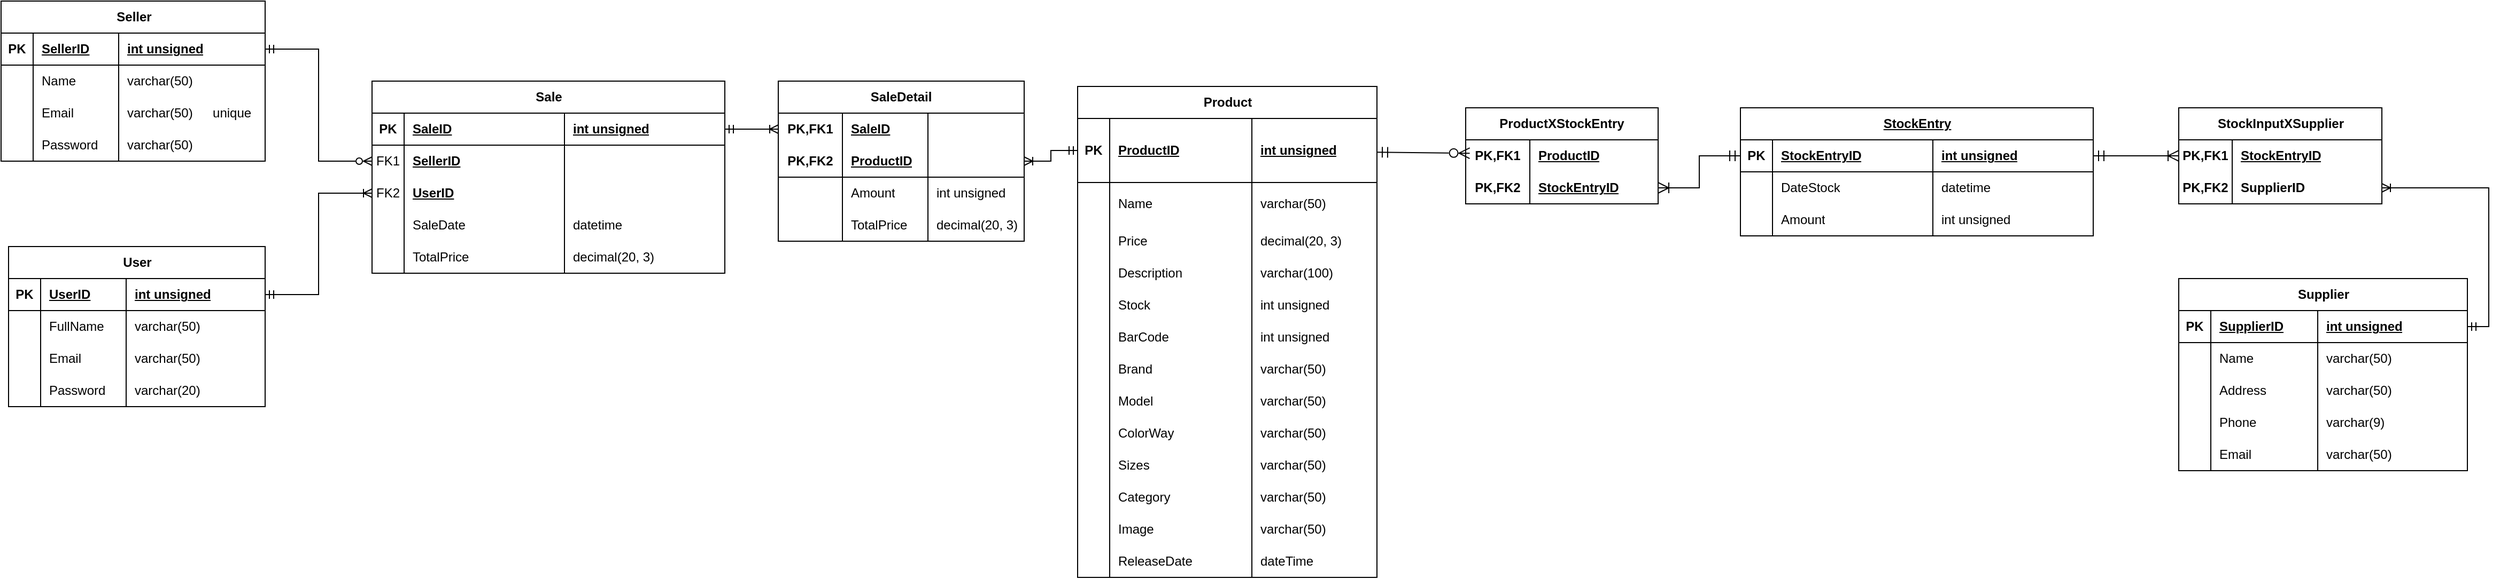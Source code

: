 <mxfile version="26.0.12">
  <diagram name="Página-1" id="cJrucJ9MYrc84OcfjfBG">
    <mxGraphModel dx="2366" dy="777" grid="1" gridSize="10" guides="1" tooltips="1" connect="1" arrows="1" fold="1" page="1" pageScale="1" pageWidth="827" pageHeight="1169" math="0" shadow="0">
      <root>
        <mxCell id="0" />
        <mxCell id="1" parent="0" />
        <mxCell id="LCG_5hR3Txw6Ppuh9B2O-55" value="Product" style="shape=table;startSize=30;container=1;collapsible=1;childLayout=tableLayout;fixedRows=1;rowLines=0;fontStyle=1;align=center;resizeLast=1;html=1;" vertex="1" parent="1">
          <mxGeometry x="167" y="820" width="280.0" height="460" as="geometry" />
        </mxCell>
        <mxCell id="LCG_5hR3Txw6Ppuh9B2O-56" value="" style="shape=tableRow;horizontal=0;startSize=0;swimlaneHead=0;swimlaneBody=0;fillColor=none;collapsible=0;dropTarget=0;points=[[0,0.5],[1,0.5]];portConstraint=eastwest;top=0;left=0;right=0;bottom=1;" vertex="1" parent="LCG_5hR3Txw6Ppuh9B2O-55">
          <mxGeometry y="30" width="280.0" height="60" as="geometry" />
        </mxCell>
        <mxCell id="LCG_5hR3Txw6Ppuh9B2O-57" value="PK" style="shape=partialRectangle;connectable=0;fillColor=none;top=0;left=0;bottom=0;right=0;fontStyle=1;overflow=hidden;whiteSpace=wrap;html=1;" vertex="1" parent="LCG_5hR3Txw6Ppuh9B2O-56">
          <mxGeometry width="30" height="60" as="geometry">
            <mxRectangle width="30" height="60" as="alternateBounds" />
          </mxGeometry>
        </mxCell>
        <mxCell id="LCG_5hR3Txw6Ppuh9B2O-58" value="ProductID" style="shape=partialRectangle;connectable=0;fillColor=none;top=0;left=0;bottom=0;right=0;align=left;spacingLeft=6;fontStyle=5;overflow=hidden;whiteSpace=wrap;html=1;" vertex="1" parent="LCG_5hR3Txw6Ppuh9B2O-56">
          <mxGeometry x="30" width="133" height="60" as="geometry">
            <mxRectangle width="133" height="60" as="alternateBounds" />
          </mxGeometry>
        </mxCell>
        <mxCell id="LCG_5hR3Txw6Ppuh9B2O-59" value="int unsigned" style="shape=partialRectangle;connectable=0;fillColor=none;top=0;left=0;bottom=0;right=0;align=left;spacingLeft=6;fontStyle=5;overflow=hidden;whiteSpace=wrap;html=1;" vertex="1" parent="LCG_5hR3Txw6Ppuh9B2O-56">
          <mxGeometry x="163" width="117.0" height="60" as="geometry">
            <mxRectangle width="117.0" height="60" as="alternateBounds" />
          </mxGeometry>
        </mxCell>
        <mxCell id="LCG_5hR3Txw6Ppuh9B2O-60" value="" style="shape=tableRow;horizontal=0;startSize=0;swimlaneHead=0;swimlaneBody=0;fillColor=none;collapsible=0;dropTarget=0;points=[[0,0.5],[1,0.5]];portConstraint=eastwest;top=0;left=0;right=0;bottom=0;" vertex="1" parent="LCG_5hR3Txw6Ppuh9B2O-55">
          <mxGeometry y="90" width="280.0" height="40" as="geometry" />
        </mxCell>
        <mxCell id="LCG_5hR3Txw6Ppuh9B2O-61" value="" style="shape=partialRectangle;connectable=0;fillColor=none;top=0;left=0;bottom=0;right=0;editable=1;overflow=hidden;whiteSpace=wrap;html=1;" vertex="1" parent="LCG_5hR3Txw6Ppuh9B2O-60">
          <mxGeometry width="30" height="40" as="geometry">
            <mxRectangle width="30" height="40" as="alternateBounds" />
          </mxGeometry>
        </mxCell>
        <mxCell id="LCG_5hR3Txw6Ppuh9B2O-62" value="Name" style="shape=partialRectangle;connectable=0;fillColor=none;top=0;left=0;bottom=0;right=0;align=left;spacingLeft=6;overflow=hidden;whiteSpace=wrap;html=1;" vertex="1" parent="LCG_5hR3Txw6Ppuh9B2O-60">
          <mxGeometry x="30" width="133" height="40" as="geometry">
            <mxRectangle width="133" height="40" as="alternateBounds" />
          </mxGeometry>
        </mxCell>
        <mxCell id="LCG_5hR3Txw6Ppuh9B2O-63" value="varchar(50)" style="shape=partialRectangle;connectable=0;fillColor=none;top=0;left=0;bottom=0;right=0;align=left;spacingLeft=6;overflow=hidden;whiteSpace=wrap;html=1;" vertex="1" parent="LCG_5hR3Txw6Ppuh9B2O-60">
          <mxGeometry x="163" width="117.0" height="40" as="geometry">
            <mxRectangle width="117.0" height="40" as="alternateBounds" />
          </mxGeometry>
        </mxCell>
        <mxCell id="LCG_5hR3Txw6Ppuh9B2O-64" value="" style="shape=tableRow;horizontal=0;startSize=0;swimlaneHead=0;swimlaneBody=0;fillColor=none;collapsible=0;dropTarget=0;points=[[0,0.5],[1,0.5]];portConstraint=eastwest;top=0;left=0;right=0;bottom=0;" vertex="1" parent="LCG_5hR3Txw6Ppuh9B2O-55">
          <mxGeometry y="130" width="280.0" height="30" as="geometry" />
        </mxCell>
        <mxCell id="LCG_5hR3Txw6Ppuh9B2O-65" value="" style="shape=partialRectangle;connectable=0;fillColor=none;top=0;left=0;bottom=0;right=0;editable=1;overflow=hidden;whiteSpace=wrap;html=1;" vertex="1" parent="LCG_5hR3Txw6Ppuh9B2O-64">
          <mxGeometry width="30" height="30" as="geometry">
            <mxRectangle width="30" height="30" as="alternateBounds" />
          </mxGeometry>
        </mxCell>
        <mxCell id="LCG_5hR3Txw6Ppuh9B2O-66" value="Price" style="shape=partialRectangle;connectable=0;fillColor=none;top=0;left=0;bottom=0;right=0;align=left;spacingLeft=6;overflow=hidden;whiteSpace=wrap;html=1;" vertex="1" parent="LCG_5hR3Txw6Ppuh9B2O-64">
          <mxGeometry x="30" width="133" height="30" as="geometry">
            <mxRectangle width="133" height="30" as="alternateBounds" />
          </mxGeometry>
        </mxCell>
        <mxCell id="LCG_5hR3Txw6Ppuh9B2O-67" value="decimal(20, 3)" style="shape=partialRectangle;connectable=0;fillColor=none;top=0;left=0;bottom=0;right=0;align=left;spacingLeft=6;overflow=hidden;whiteSpace=wrap;html=1;" vertex="1" parent="LCG_5hR3Txw6Ppuh9B2O-64">
          <mxGeometry x="163" width="117.0" height="30" as="geometry">
            <mxRectangle width="117.0" height="30" as="alternateBounds" />
          </mxGeometry>
        </mxCell>
        <mxCell id="LCG_5hR3Txw6Ppuh9B2O-68" value="" style="shape=tableRow;horizontal=0;startSize=0;swimlaneHead=0;swimlaneBody=0;fillColor=none;collapsible=0;dropTarget=0;points=[[0,0.5],[1,0.5]];portConstraint=eastwest;top=0;left=0;right=0;bottom=0;" vertex="1" parent="LCG_5hR3Txw6Ppuh9B2O-55">
          <mxGeometry y="160" width="280.0" height="30" as="geometry" />
        </mxCell>
        <mxCell id="LCG_5hR3Txw6Ppuh9B2O-69" value="" style="shape=partialRectangle;connectable=0;fillColor=none;top=0;left=0;bottom=0;right=0;editable=1;overflow=hidden;whiteSpace=wrap;html=1;" vertex="1" parent="LCG_5hR3Txw6Ppuh9B2O-68">
          <mxGeometry width="30" height="30" as="geometry">
            <mxRectangle width="30" height="30" as="alternateBounds" />
          </mxGeometry>
        </mxCell>
        <mxCell id="LCG_5hR3Txw6Ppuh9B2O-70" value="Description" style="shape=partialRectangle;connectable=0;fillColor=none;top=0;left=0;bottom=0;right=0;align=left;spacingLeft=6;overflow=hidden;whiteSpace=wrap;html=1;" vertex="1" parent="LCG_5hR3Txw6Ppuh9B2O-68">
          <mxGeometry x="30" width="133" height="30" as="geometry">
            <mxRectangle width="133" height="30" as="alternateBounds" />
          </mxGeometry>
        </mxCell>
        <mxCell id="LCG_5hR3Txw6Ppuh9B2O-71" value="varchar(100)" style="shape=partialRectangle;connectable=0;fillColor=none;top=0;left=0;bottom=0;right=0;align=left;spacingLeft=6;overflow=hidden;whiteSpace=wrap;html=1;" vertex="1" parent="LCG_5hR3Txw6Ppuh9B2O-68">
          <mxGeometry x="163" width="117.0" height="30" as="geometry">
            <mxRectangle width="117.0" height="30" as="alternateBounds" />
          </mxGeometry>
        </mxCell>
        <mxCell id="LCG_5hR3Txw6Ppuh9B2O-72" value="" style="shape=tableRow;horizontal=0;startSize=0;swimlaneHead=0;swimlaneBody=0;fillColor=none;collapsible=0;dropTarget=0;points=[[0,0.5],[1,0.5]];portConstraint=eastwest;top=0;left=0;right=0;bottom=0;" vertex="1" parent="LCG_5hR3Txw6Ppuh9B2O-55">
          <mxGeometry y="190" width="280.0" height="30" as="geometry" />
        </mxCell>
        <mxCell id="LCG_5hR3Txw6Ppuh9B2O-73" value="" style="shape=partialRectangle;connectable=0;fillColor=none;top=0;left=0;bottom=0;right=0;editable=1;overflow=hidden;whiteSpace=wrap;html=1;" vertex="1" parent="LCG_5hR3Txw6Ppuh9B2O-72">
          <mxGeometry width="30" height="30" as="geometry">
            <mxRectangle width="30" height="30" as="alternateBounds" />
          </mxGeometry>
        </mxCell>
        <mxCell id="LCG_5hR3Txw6Ppuh9B2O-74" value="Stock" style="shape=partialRectangle;connectable=0;fillColor=none;top=0;left=0;bottom=0;right=0;align=left;spacingLeft=6;overflow=hidden;whiteSpace=wrap;html=1;" vertex="1" parent="LCG_5hR3Txw6Ppuh9B2O-72">
          <mxGeometry x="30" width="133" height="30" as="geometry">
            <mxRectangle width="133" height="30" as="alternateBounds" />
          </mxGeometry>
        </mxCell>
        <mxCell id="LCG_5hR3Txw6Ppuh9B2O-75" value="int unsigned" style="shape=partialRectangle;connectable=0;fillColor=none;top=0;left=0;bottom=0;right=0;align=left;spacingLeft=6;overflow=hidden;whiteSpace=wrap;html=1;" vertex="1" parent="LCG_5hR3Txw6Ppuh9B2O-72">
          <mxGeometry x="163" width="117.0" height="30" as="geometry">
            <mxRectangle width="117.0" height="30" as="alternateBounds" />
          </mxGeometry>
        </mxCell>
        <mxCell id="LCG_5hR3Txw6Ppuh9B2O-76" value="" style="shape=tableRow;horizontal=0;startSize=0;swimlaneHead=0;swimlaneBody=0;fillColor=none;collapsible=0;dropTarget=0;points=[[0,0.5],[1,0.5]];portConstraint=eastwest;top=0;left=0;right=0;bottom=0;" vertex="1" parent="LCG_5hR3Txw6Ppuh9B2O-55">
          <mxGeometry y="220" width="280.0" height="30" as="geometry" />
        </mxCell>
        <mxCell id="LCG_5hR3Txw6Ppuh9B2O-77" value="" style="shape=partialRectangle;connectable=0;fillColor=none;top=0;left=0;bottom=0;right=0;editable=1;overflow=hidden;whiteSpace=wrap;html=1;" vertex="1" parent="LCG_5hR3Txw6Ppuh9B2O-76">
          <mxGeometry width="30" height="30" as="geometry">
            <mxRectangle width="30" height="30" as="alternateBounds" />
          </mxGeometry>
        </mxCell>
        <mxCell id="LCG_5hR3Txw6Ppuh9B2O-78" value="BarCode" style="shape=partialRectangle;connectable=0;fillColor=none;top=0;left=0;bottom=0;right=0;align=left;spacingLeft=6;overflow=hidden;whiteSpace=wrap;html=1;" vertex="1" parent="LCG_5hR3Txw6Ppuh9B2O-76">
          <mxGeometry x="30" width="133" height="30" as="geometry">
            <mxRectangle width="133" height="30" as="alternateBounds" />
          </mxGeometry>
        </mxCell>
        <mxCell id="LCG_5hR3Txw6Ppuh9B2O-79" value="int unsigned" style="shape=partialRectangle;connectable=0;fillColor=none;top=0;left=0;bottom=0;right=0;align=left;spacingLeft=6;overflow=hidden;whiteSpace=wrap;html=1;" vertex="1" parent="LCG_5hR3Txw6Ppuh9B2O-76">
          <mxGeometry x="163" width="117.0" height="30" as="geometry">
            <mxRectangle width="117.0" height="30" as="alternateBounds" />
          </mxGeometry>
        </mxCell>
        <mxCell id="LCG_5hR3Txw6Ppuh9B2O-80" value="" style="shape=tableRow;horizontal=0;startSize=0;swimlaneHead=0;swimlaneBody=0;fillColor=none;collapsible=0;dropTarget=0;points=[[0,0.5],[1,0.5]];portConstraint=eastwest;top=0;left=0;right=0;bottom=0;" vertex="1" parent="LCG_5hR3Txw6Ppuh9B2O-55">
          <mxGeometry y="250" width="280.0" height="30" as="geometry" />
        </mxCell>
        <mxCell id="LCG_5hR3Txw6Ppuh9B2O-81" value="" style="shape=partialRectangle;connectable=0;fillColor=none;top=0;left=0;bottom=0;right=0;editable=1;overflow=hidden;whiteSpace=wrap;html=1;" vertex="1" parent="LCG_5hR3Txw6Ppuh9B2O-80">
          <mxGeometry width="30" height="30" as="geometry">
            <mxRectangle width="30" height="30" as="alternateBounds" />
          </mxGeometry>
        </mxCell>
        <mxCell id="LCG_5hR3Txw6Ppuh9B2O-82" value="Brand" style="shape=partialRectangle;connectable=0;fillColor=none;top=0;left=0;bottom=0;right=0;align=left;spacingLeft=6;overflow=hidden;whiteSpace=wrap;html=1;" vertex="1" parent="LCG_5hR3Txw6Ppuh9B2O-80">
          <mxGeometry x="30" width="133" height="30" as="geometry">
            <mxRectangle width="133" height="30" as="alternateBounds" />
          </mxGeometry>
        </mxCell>
        <mxCell id="LCG_5hR3Txw6Ppuh9B2O-83" value="varchar(50)" style="shape=partialRectangle;connectable=0;fillColor=none;top=0;left=0;bottom=0;right=0;align=left;spacingLeft=6;overflow=hidden;whiteSpace=wrap;html=1;" vertex="1" parent="LCG_5hR3Txw6Ppuh9B2O-80">
          <mxGeometry x="163" width="117.0" height="30" as="geometry">
            <mxRectangle width="117.0" height="30" as="alternateBounds" />
          </mxGeometry>
        </mxCell>
        <mxCell id="LCG_5hR3Txw6Ppuh9B2O-84" value="" style="shape=tableRow;horizontal=0;startSize=0;swimlaneHead=0;swimlaneBody=0;fillColor=none;collapsible=0;dropTarget=0;points=[[0,0.5],[1,0.5]];portConstraint=eastwest;top=0;left=0;right=0;bottom=0;" vertex="1" parent="LCG_5hR3Txw6Ppuh9B2O-55">
          <mxGeometry y="280" width="280.0" height="30" as="geometry" />
        </mxCell>
        <mxCell id="LCG_5hR3Txw6Ppuh9B2O-85" value="" style="shape=partialRectangle;connectable=0;fillColor=none;top=0;left=0;bottom=0;right=0;editable=1;overflow=hidden;whiteSpace=wrap;html=1;" vertex="1" parent="LCG_5hR3Txw6Ppuh9B2O-84">
          <mxGeometry width="30" height="30" as="geometry">
            <mxRectangle width="30" height="30" as="alternateBounds" />
          </mxGeometry>
        </mxCell>
        <mxCell id="LCG_5hR3Txw6Ppuh9B2O-86" value="Model" style="shape=partialRectangle;connectable=0;fillColor=none;top=0;left=0;bottom=0;right=0;align=left;spacingLeft=6;overflow=hidden;whiteSpace=wrap;html=1;" vertex="1" parent="LCG_5hR3Txw6Ppuh9B2O-84">
          <mxGeometry x="30" width="133" height="30" as="geometry">
            <mxRectangle width="133" height="30" as="alternateBounds" />
          </mxGeometry>
        </mxCell>
        <mxCell id="LCG_5hR3Txw6Ppuh9B2O-87" value="varchar(50)" style="shape=partialRectangle;connectable=0;fillColor=none;top=0;left=0;bottom=0;right=0;align=left;spacingLeft=6;overflow=hidden;whiteSpace=wrap;html=1;" vertex="1" parent="LCG_5hR3Txw6Ppuh9B2O-84">
          <mxGeometry x="163" width="117.0" height="30" as="geometry">
            <mxRectangle width="117.0" height="30" as="alternateBounds" />
          </mxGeometry>
        </mxCell>
        <mxCell id="LCG_5hR3Txw6Ppuh9B2O-256" value="" style="shape=tableRow;horizontal=0;startSize=0;swimlaneHead=0;swimlaneBody=0;fillColor=none;collapsible=0;dropTarget=0;points=[[0,0.5],[1,0.5]];portConstraint=eastwest;top=0;left=0;right=0;bottom=0;" vertex="1" parent="LCG_5hR3Txw6Ppuh9B2O-55">
          <mxGeometry y="310" width="280.0" height="30" as="geometry" />
        </mxCell>
        <mxCell id="LCG_5hR3Txw6Ppuh9B2O-257" value="" style="shape=partialRectangle;connectable=0;fillColor=none;top=0;left=0;bottom=0;right=0;editable=1;overflow=hidden;whiteSpace=wrap;html=1;" vertex="1" parent="LCG_5hR3Txw6Ppuh9B2O-256">
          <mxGeometry width="30" height="30" as="geometry">
            <mxRectangle width="30" height="30" as="alternateBounds" />
          </mxGeometry>
        </mxCell>
        <mxCell id="LCG_5hR3Txw6Ppuh9B2O-258" value="ColorWay" style="shape=partialRectangle;connectable=0;fillColor=none;top=0;left=0;bottom=0;right=0;align=left;spacingLeft=6;overflow=hidden;whiteSpace=wrap;html=1;" vertex="1" parent="LCG_5hR3Txw6Ppuh9B2O-256">
          <mxGeometry x="30" width="133" height="30" as="geometry">
            <mxRectangle width="133" height="30" as="alternateBounds" />
          </mxGeometry>
        </mxCell>
        <mxCell id="LCG_5hR3Txw6Ppuh9B2O-259" value="varchar(50)" style="shape=partialRectangle;connectable=0;fillColor=none;top=0;left=0;bottom=0;right=0;align=left;spacingLeft=6;overflow=hidden;whiteSpace=wrap;html=1;" vertex="1" parent="LCG_5hR3Txw6Ppuh9B2O-256">
          <mxGeometry x="163" width="117.0" height="30" as="geometry">
            <mxRectangle width="117.0" height="30" as="alternateBounds" />
          </mxGeometry>
        </mxCell>
        <mxCell id="LCG_5hR3Txw6Ppuh9B2O-260" value="" style="shape=tableRow;horizontal=0;startSize=0;swimlaneHead=0;swimlaneBody=0;fillColor=none;collapsible=0;dropTarget=0;points=[[0,0.5],[1,0.5]];portConstraint=eastwest;top=0;left=0;right=0;bottom=0;" vertex="1" parent="LCG_5hR3Txw6Ppuh9B2O-55">
          <mxGeometry y="340" width="280.0" height="30" as="geometry" />
        </mxCell>
        <mxCell id="LCG_5hR3Txw6Ppuh9B2O-261" value="" style="shape=partialRectangle;connectable=0;fillColor=none;top=0;left=0;bottom=0;right=0;editable=1;overflow=hidden;whiteSpace=wrap;html=1;" vertex="1" parent="LCG_5hR3Txw6Ppuh9B2O-260">
          <mxGeometry width="30" height="30" as="geometry">
            <mxRectangle width="30" height="30" as="alternateBounds" />
          </mxGeometry>
        </mxCell>
        <mxCell id="LCG_5hR3Txw6Ppuh9B2O-262" value="Sizes" style="shape=partialRectangle;connectable=0;fillColor=none;top=0;left=0;bottom=0;right=0;align=left;spacingLeft=6;overflow=hidden;whiteSpace=wrap;html=1;" vertex="1" parent="LCG_5hR3Txw6Ppuh9B2O-260">
          <mxGeometry x="30" width="133" height="30" as="geometry">
            <mxRectangle width="133" height="30" as="alternateBounds" />
          </mxGeometry>
        </mxCell>
        <mxCell id="LCG_5hR3Txw6Ppuh9B2O-263" value="varchar(50)" style="shape=partialRectangle;connectable=0;fillColor=none;top=0;left=0;bottom=0;right=0;align=left;spacingLeft=6;overflow=hidden;whiteSpace=wrap;html=1;" vertex="1" parent="LCG_5hR3Txw6Ppuh9B2O-260">
          <mxGeometry x="163" width="117.0" height="30" as="geometry">
            <mxRectangle width="117.0" height="30" as="alternateBounds" />
          </mxGeometry>
        </mxCell>
        <mxCell id="LCG_5hR3Txw6Ppuh9B2O-264" value="" style="shape=tableRow;horizontal=0;startSize=0;swimlaneHead=0;swimlaneBody=0;fillColor=none;collapsible=0;dropTarget=0;points=[[0,0.5],[1,0.5]];portConstraint=eastwest;top=0;left=0;right=0;bottom=0;" vertex="1" parent="LCG_5hR3Txw6Ppuh9B2O-55">
          <mxGeometry y="370" width="280.0" height="30" as="geometry" />
        </mxCell>
        <mxCell id="LCG_5hR3Txw6Ppuh9B2O-265" value="" style="shape=partialRectangle;connectable=0;fillColor=none;top=0;left=0;bottom=0;right=0;editable=1;overflow=hidden;whiteSpace=wrap;html=1;" vertex="1" parent="LCG_5hR3Txw6Ppuh9B2O-264">
          <mxGeometry width="30" height="30" as="geometry">
            <mxRectangle width="30" height="30" as="alternateBounds" />
          </mxGeometry>
        </mxCell>
        <mxCell id="LCG_5hR3Txw6Ppuh9B2O-266" value="Category" style="shape=partialRectangle;connectable=0;fillColor=none;top=0;left=0;bottom=0;right=0;align=left;spacingLeft=6;overflow=hidden;whiteSpace=wrap;html=1;" vertex="1" parent="LCG_5hR3Txw6Ppuh9B2O-264">
          <mxGeometry x="30" width="133" height="30" as="geometry">
            <mxRectangle width="133" height="30" as="alternateBounds" />
          </mxGeometry>
        </mxCell>
        <mxCell id="LCG_5hR3Txw6Ppuh9B2O-267" value="varchar(50)" style="shape=partialRectangle;connectable=0;fillColor=none;top=0;left=0;bottom=0;right=0;align=left;spacingLeft=6;overflow=hidden;whiteSpace=wrap;html=1;" vertex="1" parent="LCG_5hR3Txw6Ppuh9B2O-264">
          <mxGeometry x="163" width="117.0" height="30" as="geometry">
            <mxRectangle width="117.0" height="30" as="alternateBounds" />
          </mxGeometry>
        </mxCell>
        <mxCell id="LCG_5hR3Txw6Ppuh9B2O-313" value="" style="shape=tableRow;horizontal=0;startSize=0;swimlaneHead=0;swimlaneBody=0;fillColor=none;collapsible=0;dropTarget=0;points=[[0,0.5],[1,0.5]];portConstraint=eastwest;top=0;left=0;right=0;bottom=0;" vertex="1" parent="LCG_5hR3Txw6Ppuh9B2O-55">
          <mxGeometry y="400" width="280.0" height="30" as="geometry" />
        </mxCell>
        <mxCell id="LCG_5hR3Txw6Ppuh9B2O-314" value="" style="shape=partialRectangle;connectable=0;fillColor=none;top=0;left=0;bottom=0;right=0;editable=1;overflow=hidden;whiteSpace=wrap;html=1;" vertex="1" parent="LCG_5hR3Txw6Ppuh9B2O-313">
          <mxGeometry width="30" height="30" as="geometry">
            <mxRectangle width="30" height="30" as="alternateBounds" />
          </mxGeometry>
        </mxCell>
        <mxCell id="LCG_5hR3Txw6Ppuh9B2O-315" value="Image" style="shape=partialRectangle;connectable=0;fillColor=none;top=0;left=0;bottom=0;right=0;align=left;spacingLeft=6;overflow=hidden;whiteSpace=wrap;html=1;" vertex="1" parent="LCG_5hR3Txw6Ppuh9B2O-313">
          <mxGeometry x="30" width="133" height="30" as="geometry">
            <mxRectangle width="133" height="30" as="alternateBounds" />
          </mxGeometry>
        </mxCell>
        <mxCell id="LCG_5hR3Txw6Ppuh9B2O-316" value="varchar(50)" style="shape=partialRectangle;connectable=0;fillColor=none;top=0;left=0;bottom=0;right=0;align=left;spacingLeft=6;overflow=hidden;whiteSpace=wrap;html=1;" vertex="1" parent="LCG_5hR3Txw6Ppuh9B2O-313">
          <mxGeometry x="163" width="117.0" height="30" as="geometry">
            <mxRectangle width="117.0" height="30" as="alternateBounds" />
          </mxGeometry>
        </mxCell>
        <mxCell id="LCG_5hR3Txw6Ppuh9B2O-317" value="" style="shape=tableRow;horizontal=0;startSize=0;swimlaneHead=0;swimlaneBody=0;fillColor=none;collapsible=0;dropTarget=0;points=[[0,0.5],[1,0.5]];portConstraint=eastwest;top=0;left=0;right=0;bottom=0;" vertex="1" parent="LCG_5hR3Txw6Ppuh9B2O-55">
          <mxGeometry y="430" width="280.0" height="30" as="geometry" />
        </mxCell>
        <mxCell id="LCG_5hR3Txw6Ppuh9B2O-318" value="" style="shape=partialRectangle;connectable=0;fillColor=none;top=0;left=0;bottom=0;right=0;editable=1;overflow=hidden;whiteSpace=wrap;html=1;" vertex="1" parent="LCG_5hR3Txw6Ppuh9B2O-317">
          <mxGeometry width="30" height="30" as="geometry">
            <mxRectangle width="30" height="30" as="alternateBounds" />
          </mxGeometry>
        </mxCell>
        <mxCell id="LCG_5hR3Txw6Ppuh9B2O-319" value="ReleaseDate" style="shape=partialRectangle;connectable=0;fillColor=none;top=0;left=0;bottom=0;right=0;align=left;spacingLeft=6;overflow=hidden;whiteSpace=wrap;html=1;" vertex="1" parent="LCG_5hR3Txw6Ppuh9B2O-317">
          <mxGeometry x="30" width="133" height="30" as="geometry">
            <mxRectangle width="133" height="30" as="alternateBounds" />
          </mxGeometry>
        </mxCell>
        <mxCell id="LCG_5hR3Txw6Ppuh9B2O-320" value="dateTime" style="shape=partialRectangle;connectable=0;fillColor=none;top=0;left=0;bottom=0;right=0;align=left;spacingLeft=6;overflow=hidden;whiteSpace=wrap;html=1;" vertex="1" parent="LCG_5hR3Txw6Ppuh9B2O-317">
          <mxGeometry x="163" width="117.0" height="30" as="geometry">
            <mxRectangle width="117.0" height="30" as="alternateBounds" />
          </mxGeometry>
        </mxCell>
        <mxCell id="LCG_5hR3Txw6Ppuh9B2O-102" value="Seller" style="shape=table;startSize=30;container=1;collapsible=1;childLayout=tableLayout;fixedRows=1;rowLines=0;fontStyle=1;align=center;resizeLast=1;html=1;" vertex="1" parent="1">
          <mxGeometry x="-840" y="740" width="247" height="150.0" as="geometry" />
        </mxCell>
        <mxCell id="LCG_5hR3Txw6Ppuh9B2O-103" value="" style="shape=tableRow;horizontal=0;startSize=0;swimlaneHead=0;swimlaneBody=0;fillColor=none;collapsible=0;dropTarget=0;points=[[0,0.5],[1,0.5]];portConstraint=eastwest;top=0;left=0;right=0;bottom=1;" vertex="1" parent="LCG_5hR3Txw6Ppuh9B2O-102">
          <mxGeometry y="30" width="247" height="30" as="geometry" />
        </mxCell>
        <mxCell id="LCG_5hR3Txw6Ppuh9B2O-104" value="PK" style="shape=partialRectangle;connectable=0;fillColor=none;top=0;left=0;bottom=0;right=0;fontStyle=1;overflow=hidden;whiteSpace=wrap;html=1;" vertex="1" parent="LCG_5hR3Txw6Ppuh9B2O-103">
          <mxGeometry width="30" height="30" as="geometry">
            <mxRectangle width="30" height="30" as="alternateBounds" />
          </mxGeometry>
        </mxCell>
        <mxCell id="LCG_5hR3Txw6Ppuh9B2O-105" value="SellerID" style="shape=partialRectangle;connectable=0;fillColor=none;top=0;left=0;bottom=0;right=0;align=left;spacingLeft=6;fontStyle=5;overflow=hidden;whiteSpace=wrap;html=1;" vertex="1" parent="LCG_5hR3Txw6Ppuh9B2O-103">
          <mxGeometry x="30" width="80" height="30" as="geometry">
            <mxRectangle width="80" height="30" as="alternateBounds" />
          </mxGeometry>
        </mxCell>
        <mxCell id="LCG_5hR3Txw6Ppuh9B2O-106" value="int&amp;nbsp;unsigned" style="shape=partialRectangle;connectable=0;fillColor=none;top=0;left=0;bottom=0;right=0;align=left;spacingLeft=6;fontStyle=5;overflow=hidden;whiteSpace=wrap;html=1;" vertex="1" parent="LCG_5hR3Txw6Ppuh9B2O-103">
          <mxGeometry x="110" width="137" height="30" as="geometry">
            <mxRectangle width="137" height="30" as="alternateBounds" />
          </mxGeometry>
        </mxCell>
        <mxCell id="LCG_5hR3Txw6Ppuh9B2O-107" value="" style="shape=tableRow;horizontal=0;startSize=0;swimlaneHead=0;swimlaneBody=0;fillColor=none;collapsible=0;dropTarget=0;points=[[0,0.5],[1,0.5]];portConstraint=eastwest;top=0;left=0;right=0;bottom=0;" vertex="1" parent="LCG_5hR3Txw6Ppuh9B2O-102">
          <mxGeometry y="60" width="247" height="30" as="geometry" />
        </mxCell>
        <mxCell id="LCG_5hR3Txw6Ppuh9B2O-108" value="" style="shape=partialRectangle;connectable=0;fillColor=none;top=0;left=0;bottom=0;right=0;editable=1;overflow=hidden;whiteSpace=wrap;html=1;" vertex="1" parent="LCG_5hR3Txw6Ppuh9B2O-107">
          <mxGeometry width="30" height="30" as="geometry">
            <mxRectangle width="30" height="30" as="alternateBounds" />
          </mxGeometry>
        </mxCell>
        <mxCell id="LCG_5hR3Txw6Ppuh9B2O-109" value="Name" style="shape=partialRectangle;connectable=0;fillColor=none;top=0;left=0;bottom=0;right=0;align=left;spacingLeft=6;overflow=hidden;whiteSpace=wrap;html=1;" vertex="1" parent="LCG_5hR3Txw6Ppuh9B2O-107">
          <mxGeometry x="30" width="80" height="30" as="geometry">
            <mxRectangle width="80" height="30" as="alternateBounds" />
          </mxGeometry>
        </mxCell>
        <mxCell id="LCG_5hR3Txw6Ppuh9B2O-110" value="&lt;span style=&quot;font-weight: normal;&quot;&gt;varchar(50)&lt;/span&gt;" style="shape=partialRectangle;connectable=0;fillColor=none;top=0;left=0;bottom=0;right=0;align=left;spacingLeft=6;overflow=hidden;whiteSpace=wrap;html=1;fontStyle=1" vertex="1" parent="LCG_5hR3Txw6Ppuh9B2O-107">
          <mxGeometry x="110" width="137" height="30" as="geometry">
            <mxRectangle width="137" height="30" as="alternateBounds" />
          </mxGeometry>
        </mxCell>
        <mxCell id="LCG_5hR3Txw6Ppuh9B2O-111" value="" style="shape=tableRow;horizontal=0;startSize=0;swimlaneHead=0;swimlaneBody=0;fillColor=none;collapsible=0;dropTarget=0;points=[[0,0.5],[1,0.5]];portConstraint=eastwest;top=0;left=0;right=0;bottom=0;" vertex="1" parent="LCG_5hR3Txw6Ppuh9B2O-102">
          <mxGeometry y="90" width="247" height="30" as="geometry" />
        </mxCell>
        <mxCell id="LCG_5hR3Txw6Ppuh9B2O-112" value="" style="shape=partialRectangle;connectable=0;fillColor=none;top=0;left=0;bottom=0;right=0;editable=1;overflow=hidden;whiteSpace=wrap;html=1;" vertex="1" parent="LCG_5hR3Txw6Ppuh9B2O-111">
          <mxGeometry width="30" height="30" as="geometry">
            <mxRectangle width="30" height="30" as="alternateBounds" />
          </mxGeometry>
        </mxCell>
        <mxCell id="LCG_5hR3Txw6Ppuh9B2O-113" value="Email" style="shape=partialRectangle;connectable=0;fillColor=none;top=0;left=0;bottom=0;right=0;align=left;spacingLeft=6;overflow=hidden;whiteSpace=wrap;html=1;" vertex="1" parent="LCG_5hR3Txw6Ppuh9B2O-111">
          <mxGeometry x="30" width="80" height="30" as="geometry">
            <mxRectangle width="80" height="30" as="alternateBounds" />
          </mxGeometry>
        </mxCell>
        <mxCell id="LCG_5hR3Txw6Ppuh9B2O-114" value="varchar(50)&lt;span style=&quot;white-space: pre;&quot;&gt;&#x9;&lt;/span&gt;unique" style="shape=partialRectangle;connectable=0;fillColor=none;top=0;left=0;bottom=0;right=0;align=left;spacingLeft=6;overflow=hidden;whiteSpace=wrap;html=1;" vertex="1" parent="LCG_5hR3Txw6Ppuh9B2O-111">
          <mxGeometry x="110" width="137" height="30" as="geometry">
            <mxRectangle width="137" height="30" as="alternateBounds" />
          </mxGeometry>
        </mxCell>
        <mxCell id="LCG_5hR3Txw6Ppuh9B2O-115" value="" style="shape=tableRow;horizontal=0;startSize=0;swimlaneHead=0;swimlaneBody=0;fillColor=none;collapsible=0;dropTarget=0;points=[[0,0.5],[1,0.5]];portConstraint=eastwest;top=0;left=0;right=0;bottom=0;" vertex="1" parent="LCG_5hR3Txw6Ppuh9B2O-102">
          <mxGeometry y="120" width="247" height="30" as="geometry" />
        </mxCell>
        <mxCell id="LCG_5hR3Txw6Ppuh9B2O-116" value="" style="shape=partialRectangle;connectable=0;fillColor=none;top=0;left=0;bottom=0;right=0;editable=1;overflow=hidden;whiteSpace=wrap;html=1;" vertex="1" parent="LCG_5hR3Txw6Ppuh9B2O-115">
          <mxGeometry width="30" height="30" as="geometry">
            <mxRectangle width="30" height="30" as="alternateBounds" />
          </mxGeometry>
        </mxCell>
        <mxCell id="LCG_5hR3Txw6Ppuh9B2O-117" value="Password" style="shape=partialRectangle;connectable=0;fillColor=none;top=0;left=0;bottom=0;right=0;align=left;spacingLeft=6;overflow=hidden;whiteSpace=wrap;html=1;" vertex="1" parent="LCG_5hR3Txw6Ppuh9B2O-115">
          <mxGeometry x="30" width="80" height="30" as="geometry">
            <mxRectangle width="80" height="30" as="alternateBounds" />
          </mxGeometry>
        </mxCell>
        <mxCell id="LCG_5hR3Txw6Ppuh9B2O-118" value="varchar(50)" style="shape=partialRectangle;connectable=0;fillColor=none;top=0;left=0;bottom=0;right=0;align=left;spacingLeft=6;overflow=hidden;whiteSpace=wrap;html=1;" vertex="1" parent="LCG_5hR3Txw6Ppuh9B2O-115">
          <mxGeometry x="110" width="137" height="30" as="geometry">
            <mxRectangle width="137" height="30" as="alternateBounds" />
          </mxGeometry>
        </mxCell>
        <mxCell id="LCG_5hR3Txw6Ppuh9B2O-119" value="User" style="shape=table;startSize=30;container=1;collapsible=1;childLayout=tableLayout;fixedRows=1;rowLines=0;fontStyle=1;align=center;resizeLast=1;html=1;" vertex="1" parent="1">
          <mxGeometry x="-833" y="970" width="240" height="150" as="geometry" />
        </mxCell>
        <mxCell id="LCG_5hR3Txw6Ppuh9B2O-120" value="" style="shape=tableRow;horizontal=0;startSize=0;swimlaneHead=0;swimlaneBody=0;fillColor=none;collapsible=0;dropTarget=0;points=[[0,0.5],[1,0.5]];portConstraint=eastwest;top=0;left=0;right=0;bottom=1;" vertex="1" parent="LCG_5hR3Txw6Ppuh9B2O-119">
          <mxGeometry y="30" width="240" height="30" as="geometry" />
        </mxCell>
        <mxCell id="LCG_5hR3Txw6Ppuh9B2O-121" value="PK" style="shape=partialRectangle;connectable=0;fillColor=none;top=0;left=0;bottom=0;right=0;fontStyle=1;overflow=hidden;whiteSpace=wrap;html=1;" vertex="1" parent="LCG_5hR3Txw6Ppuh9B2O-120">
          <mxGeometry width="30" height="30" as="geometry">
            <mxRectangle width="30" height="30" as="alternateBounds" />
          </mxGeometry>
        </mxCell>
        <mxCell id="LCG_5hR3Txw6Ppuh9B2O-122" value="UserID" style="shape=partialRectangle;connectable=0;fillColor=none;top=0;left=0;bottom=0;right=0;align=left;spacingLeft=6;fontStyle=5;overflow=hidden;whiteSpace=wrap;html=1;" vertex="1" parent="LCG_5hR3Txw6Ppuh9B2O-120">
          <mxGeometry x="30" width="80" height="30" as="geometry">
            <mxRectangle width="80" height="30" as="alternateBounds" />
          </mxGeometry>
        </mxCell>
        <mxCell id="LCG_5hR3Txw6Ppuh9B2O-123" value="int unsigned" style="shape=partialRectangle;connectable=0;fillColor=none;top=0;left=0;bottom=0;right=0;align=left;spacingLeft=6;fontStyle=5;overflow=hidden;whiteSpace=wrap;html=1;" vertex="1" parent="LCG_5hR3Txw6Ppuh9B2O-120">
          <mxGeometry x="110" width="130" height="30" as="geometry">
            <mxRectangle width="130" height="30" as="alternateBounds" />
          </mxGeometry>
        </mxCell>
        <mxCell id="LCG_5hR3Txw6Ppuh9B2O-124" value="" style="shape=tableRow;horizontal=0;startSize=0;swimlaneHead=0;swimlaneBody=0;fillColor=none;collapsible=0;dropTarget=0;points=[[0,0.5],[1,0.5]];portConstraint=eastwest;top=0;left=0;right=0;bottom=0;" vertex="1" parent="LCG_5hR3Txw6Ppuh9B2O-119">
          <mxGeometry y="60" width="240" height="30" as="geometry" />
        </mxCell>
        <mxCell id="LCG_5hR3Txw6Ppuh9B2O-125" value="" style="shape=partialRectangle;connectable=0;fillColor=none;top=0;left=0;bottom=0;right=0;editable=1;overflow=hidden;whiteSpace=wrap;html=1;" vertex="1" parent="LCG_5hR3Txw6Ppuh9B2O-124">
          <mxGeometry width="30" height="30" as="geometry">
            <mxRectangle width="30" height="30" as="alternateBounds" />
          </mxGeometry>
        </mxCell>
        <mxCell id="LCG_5hR3Txw6Ppuh9B2O-126" value="FullName" style="shape=partialRectangle;connectable=0;fillColor=none;top=0;left=0;bottom=0;right=0;align=left;spacingLeft=6;overflow=hidden;whiteSpace=wrap;html=1;" vertex="1" parent="LCG_5hR3Txw6Ppuh9B2O-124">
          <mxGeometry x="30" width="80" height="30" as="geometry">
            <mxRectangle width="80" height="30" as="alternateBounds" />
          </mxGeometry>
        </mxCell>
        <mxCell id="LCG_5hR3Txw6Ppuh9B2O-127" value="varchar(50)" style="shape=partialRectangle;connectable=0;fillColor=none;top=0;left=0;bottom=0;right=0;align=left;spacingLeft=6;overflow=hidden;whiteSpace=wrap;html=1;" vertex="1" parent="LCG_5hR3Txw6Ppuh9B2O-124">
          <mxGeometry x="110" width="130" height="30" as="geometry">
            <mxRectangle width="130" height="30" as="alternateBounds" />
          </mxGeometry>
        </mxCell>
        <mxCell id="LCG_5hR3Txw6Ppuh9B2O-128" value="" style="shape=tableRow;horizontal=0;startSize=0;swimlaneHead=0;swimlaneBody=0;fillColor=none;collapsible=0;dropTarget=0;points=[[0,0.5],[1,0.5]];portConstraint=eastwest;top=0;left=0;right=0;bottom=0;" vertex="1" parent="LCG_5hR3Txw6Ppuh9B2O-119">
          <mxGeometry y="90" width="240" height="30" as="geometry" />
        </mxCell>
        <mxCell id="LCG_5hR3Txw6Ppuh9B2O-129" value="" style="shape=partialRectangle;connectable=0;fillColor=none;top=0;left=0;bottom=0;right=0;editable=1;overflow=hidden;whiteSpace=wrap;html=1;" vertex="1" parent="LCG_5hR3Txw6Ppuh9B2O-128">
          <mxGeometry width="30" height="30" as="geometry">
            <mxRectangle width="30" height="30" as="alternateBounds" />
          </mxGeometry>
        </mxCell>
        <mxCell id="LCG_5hR3Txw6Ppuh9B2O-130" value="Email" style="shape=partialRectangle;connectable=0;fillColor=none;top=0;left=0;bottom=0;right=0;align=left;spacingLeft=6;overflow=hidden;whiteSpace=wrap;html=1;" vertex="1" parent="LCG_5hR3Txw6Ppuh9B2O-128">
          <mxGeometry x="30" width="80" height="30" as="geometry">
            <mxRectangle width="80" height="30" as="alternateBounds" />
          </mxGeometry>
        </mxCell>
        <mxCell id="LCG_5hR3Txw6Ppuh9B2O-131" value="varchar(50)" style="shape=partialRectangle;connectable=0;fillColor=none;top=0;left=0;bottom=0;right=0;align=left;spacingLeft=6;overflow=hidden;whiteSpace=wrap;html=1;" vertex="1" parent="LCG_5hR3Txw6Ppuh9B2O-128">
          <mxGeometry x="110" width="130" height="30" as="geometry">
            <mxRectangle width="130" height="30" as="alternateBounds" />
          </mxGeometry>
        </mxCell>
        <mxCell id="LCG_5hR3Txw6Ppuh9B2O-321" value="" style="shape=tableRow;horizontal=0;startSize=0;swimlaneHead=0;swimlaneBody=0;fillColor=none;collapsible=0;dropTarget=0;points=[[0,0.5],[1,0.5]];portConstraint=eastwest;top=0;left=0;right=0;bottom=0;" vertex="1" parent="LCG_5hR3Txw6Ppuh9B2O-119">
          <mxGeometry y="120" width="240" height="30" as="geometry" />
        </mxCell>
        <mxCell id="LCG_5hR3Txw6Ppuh9B2O-322" value="" style="shape=partialRectangle;connectable=0;fillColor=none;top=0;left=0;bottom=0;right=0;editable=1;overflow=hidden;whiteSpace=wrap;html=1;" vertex="1" parent="LCG_5hR3Txw6Ppuh9B2O-321">
          <mxGeometry width="30" height="30" as="geometry">
            <mxRectangle width="30" height="30" as="alternateBounds" />
          </mxGeometry>
        </mxCell>
        <mxCell id="LCG_5hR3Txw6Ppuh9B2O-323" value="Password" style="shape=partialRectangle;connectable=0;fillColor=none;top=0;left=0;bottom=0;right=0;align=left;spacingLeft=6;overflow=hidden;whiteSpace=wrap;html=1;" vertex="1" parent="LCG_5hR3Txw6Ppuh9B2O-321">
          <mxGeometry x="30" width="80" height="30" as="geometry">
            <mxRectangle width="80" height="30" as="alternateBounds" />
          </mxGeometry>
        </mxCell>
        <mxCell id="LCG_5hR3Txw6Ppuh9B2O-324" value="varchar(20)" style="shape=partialRectangle;connectable=0;fillColor=none;top=0;left=0;bottom=0;right=0;align=left;spacingLeft=6;overflow=hidden;whiteSpace=wrap;html=1;" vertex="1" parent="LCG_5hR3Txw6Ppuh9B2O-321">
          <mxGeometry x="110" width="130" height="30" as="geometry">
            <mxRectangle width="130" height="30" as="alternateBounds" />
          </mxGeometry>
        </mxCell>
        <mxCell id="LCG_5hR3Txw6Ppuh9B2O-140" value="&lt;span style=&quot;text-wrap-mode: wrap;&quot;&gt;Supplier&lt;/span&gt;" style="shape=table;startSize=30;container=1;collapsible=1;childLayout=tableLayout;fixedRows=1;rowLines=0;fontStyle=1;align=center;resizeLast=1;html=1;" vertex="1" parent="1">
          <mxGeometry x="1197" y="1000" width="270" height="180" as="geometry" />
        </mxCell>
        <mxCell id="LCG_5hR3Txw6Ppuh9B2O-141" value="" style="shape=tableRow;horizontal=0;startSize=0;swimlaneHead=0;swimlaneBody=0;fillColor=none;collapsible=0;dropTarget=0;points=[[0,0.5],[1,0.5]];portConstraint=eastwest;top=0;left=0;right=0;bottom=1;" vertex="1" parent="LCG_5hR3Txw6Ppuh9B2O-140">
          <mxGeometry y="30" width="270" height="30" as="geometry" />
        </mxCell>
        <mxCell id="LCG_5hR3Txw6Ppuh9B2O-142" value="PK" style="shape=partialRectangle;connectable=0;fillColor=none;top=0;left=0;bottom=0;right=0;fontStyle=1;overflow=hidden;whiteSpace=wrap;html=1;" vertex="1" parent="LCG_5hR3Txw6Ppuh9B2O-141">
          <mxGeometry width="30" height="30" as="geometry">
            <mxRectangle width="30" height="30" as="alternateBounds" />
          </mxGeometry>
        </mxCell>
        <mxCell id="LCG_5hR3Txw6Ppuh9B2O-143" value="&lt;span style=&quot;text-align: center;&quot;&gt;SupplierID&lt;/span&gt;" style="shape=partialRectangle;connectable=0;fillColor=none;top=0;left=0;bottom=0;right=0;align=left;spacingLeft=6;fontStyle=5;overflow=hidden;whiteSpace=wrap;html=1;" vertex="1" parent="LCG_5hR3Txw6Ppuh9B2O-141">
          <mxGeometry x="30" width="100" height="30" as="geometry">
            <mxRectangle width="100" height="30" as="alternateBounds" />
          </mxGeometry>
        </mxCell>
        <mxCell id="LCG_5hR3Txw6Ppuh9B2O-144" value="int unsigned" style="shape=partialRectangle;connectable=0;fillColor=none;top=0;left=0;bottom=0;right=0;align=left;spacingLeft=6;fontStyle=5;overflow=hidden;whiteSpace=wrap;html=1;" vertex="1" parent="LCG_5hR3Txw6Ppuh9B2O-141">
          <mxGeometry x="130" width="140" height="30" as="geometry">
            <mxRectangle width="140" height="30" as="alternateBounds" />
          </mxGeometry>
        </mxCell>
        <mxCell id="LCG_5hR3Txw6Ppuh9B2O-145" value="" style="shape=tableRow;horizontal=0;startSize=0;swimlaneHead=0;swimlaneBody=0;fillColor=none;collapsible=0;dropTarget=0;points=[[0,0.5],[1,0.5]];portConstraint=eastwest;top=0;left=0;right=0;bottom=0;" vertex="1" parent="LCG_5hR3Txw6Ppuh9B2O-140">
          <mxGeometry y="60" width="270" height="30" as="geometry" />
        </mxCell>
        <mxCell id="LCG_5hR3Txw6Ppuh9B2O-146" value="" style="shape=partialRectangle;connectable=0;fillColor=none;top=0;left=0;bottom=0;right=0;editable=1;overflow=hidden;whiteSpace=wrap;html=1;" vertex="1" parent="LCG_5hR3Txw6Ppuh9B2O-145">
          <mxGeometry width="30" height="30" as="geometry">
            <mxRectangle width="30" height="30" as="alternateBounds" />
          </mxGeometry>
        </mxCell>
        <mxCell id="LCG_5hR3Txw6Ppuh9B2O-147" value="Name" style="shape=partialRectangle;connectable=0;fillColor=none;top=0;left=0;bottom=0;right=0;align=left;spacingLeft=6;overflow=hidden;whiteSpace=wrap;html=1;" vertex="1" parent="LCG_5hR3Txw6Ppuh9B2O-145">
          <mxGeometry x="30" width="100" height="30" as="geometry">
            <mxRectangle width="100" height="30" as="alternateBounds" />
          </mxGeometry>
        </mxCell>
        <mxCell id="LCG_5hR3Txw6Ppuh9B2O-148" value="varchar(50)" style="shape=partialRectangle;connectable=0;fillColor=none;top=0;left=0;bottom=0;right=0;align=left;spacingLeft=6;overflow=hidden;whiteSpace=wrap;html=1;" vertex="1" parent="LCG_5hR3Txw6Ppuh9B2O-145">
          <mxGeometry x="130" width="140" height="30" as="geometry">
            <mxRectangle width="140" height="30" as="alternateBounds" />
          </mxGeometry>
        </mxCell>
        <mxCell id="LCG_5hR3Txw6Ppuh9B2O-149" value="" style="shape=tableRow;horizontal=0;startSize=0;swimlaneHead=0;swimlaneBody=0;fillColor=none;collapsible=0;dropTarget=0;points=[[0,0.5],[1,0.5]];portConstraint=eastwest;top=0;left=0;right=0;bottom=0;" vertex="1" parent="LCG_5hR3Txw6Ppuh9B2O-140">
          <mxGeometry y="90" width="270" height="30" as="geometry" />
        </mxCell>
        <mxCell id="LCG_5hR3Txw6Ppuh9B2O-150" value="" style="shape=partialRectangle;connectable=0;fillColor=none;top=0;left=0;bottom=0;right=0;editable=1;overflow=hidden;whiteSpace=wrap;html=1;" vertex="1" parent="LCG_5hR3Txw6Ppuh9B2O-149">
          <mxGeometry width="30" height="30" as="geometry">
            <mxRectangle width="30" height="30" as="alternateBounds" />
          </mxGeometry>
        </mxCell>
        <mxCell id="LCG_5hR3Txw6Ppuh9B2O-151" value="Address" style="shape=partialRectangle;connectable=0;fillColor=none;top=0;left=0;bottom=0;right=0;align=left;spacingLeft=6;overflow=hidden;whiteSpace=wrap;html=1;" vertex="1" parent="LCG_5hR3Txw6Ppuh9B2O-149">
          <mxGeometry x="30" width="100" height="30" as="geometry">
            <mxRectangle width="100" height="30" as="alternateBounds" />
          </mxGeometry>
        </mxCell>
        <mxCell id="LCG_5hR3Txw6Ppuh9B2O-152" value="varchar(50)" style="shape=partialRectangle;connectable=0;fillColor=none;top=0;left=0;bottom=0;right=0;align=left;spacingLeft=6;overflow=hidden;whiteSpace=wrap;html=1;" vertex="1" parent="LCG_5hR3Txw6Ppuh9B2O-149">
          <mxGeometry x="130" width="140" height="30" as="geometry">
            <mxRectangle width="140" height="30" as="alternateBounds" />
          </mxGeometry>
        </mxCell>
        <mxCell id="LCG_5hR3Txw6Ppuh9B2O-153" value="" style="shape=tableRow;horizontal=0;startSize=0;swimlaneHead=0;swimlaneBody=0;fillColor=none;collapsible=0;dropTarget=0;points=[[0,0.5],[1,0.5]];portConstraint=eastwest;top=0;left=0;right=0;bottom=0;" vertex="1" parent="LCG_5hR3Txw6Ppuh9B2O-140">
          <mxGeometry y="120" width="270" height="30" as="geometry" />
        </mxCell>
        <mxCell id="LCG_5hR3Txw6Ppuh9B2O-154" value="" style="shape=partialRectangle;connectable=0;fillColor=none;top=0;left=0;bottom=0;right=0;editable=1;overflow=hidden;whiteSpace=wrap;html=1;" vertex="1" parent="LCG_5hR3Txw6Ppuh9B2O-153">
          <mxGeometry width="30" height="30" as="geometry">
            <mxRectangle width="30" height="30" as="alternateBounds" />
          </mxGeometry>
        </mxCell>
        <mxCell id="LCG_5hR3Txw6Ppuh9B2O-155" value="Phone" style="shape=partialRectangle;connectable=0;fillColor=none;top=0;left=0;bottom=0;right=0;align=left;spacingLeft=6;overflow=hidden;whiteSpace=wrap;html=1;" vertex="1" parent="LCG_5hR3Txw6Ppuh9B2O-153">
          <mxGeometry x="30" width="100" height="30" as="geometry">
            <mxRectangle width="100" height="30" as="alternateBounds" />
          </mxGeometry>
        </mxCell>
        <mxCell id="LCG_5hR3Txw6Ppuh9B2O-156" value="varchar(9)" style="shape=partialRectangle;connectable=0;fillColor=none;top=0;left=0;bottom=0;right=0;align=left;spacingLeft=6;overflow=hidden;whiteSpace=wrap;html=1;" vertex="1" parent="LCG_5hR3Txw6Ppuh9B2O-153">
          <mxGeometry x="130" width="140" height="30" as="geometry">
            <mxRectangle width="140" height="30" as="alternateBounds" />
          </mxGeometry>
        </mxCell>
        <mxCell id="LCG_5hR3Txw6Ppuh9B2O-157" value="" style="shape=tableRow;horizontal=0;startSize=0;swimlaneHead=0;swimlaneBody=0;fillColor=none;collapsible=0;dropTarget=0;points=[[0,0.5],[1,0.5]];portConstraint=eastwest;top=0;left=0;right=0;bottom=0;" vertex="1" parent="LCG_5hR3Txw6Ppuh9B2O-140">
          <mxGeometry y="150" width="270" height="30" as="geometry" />
        </mxCell>
        <mxCell id="LCG_5hR3Txw6Ppuh9B2O-158" value="" style="shape=partialRectangle;connectable=0;fillColor=none;top=0;left=0;bottom=0;right=0;editable=1;overflow=hidden;whiteSpace=wrap;html=1;" vertex="1" parent="LCG_5hR3Txw6Ppuh9B2O-157">
          <mxGeometry width="30" height="30" as="geometry">
            <mxRectangle width="30" height="30" as="alternateBounds" />
          </mxGeometry>
        </mxCell>
        <mxCell id="LCG_5hR3Txw6Ppuh9B2O-159" value="Email" style="shape=partialRectangle;connectable=0;fillColor=none;top=0;left=0;bottom=0;right=0;align=left;spacingLeft=6;overflow=hidden;whiteSpace=wrap;html=1;" vertex="1" parent="LCG_5hR3Txw6Ppuh9B2O-157">
          <mxGeometry x="30" width="100" height="30" as="geometry">
            <mxRectangle width="100" height="30" as="alternateBounds" />
          </mxGeometry>
        </mxCell>
        <mxCell id="LCG_5hR3Txw6Ppuh9B2O-160" value="varchar(50)" style="shape=partialRectangle;connectable=0;fillColor=none;top=0;left=0;bottom=0;right=0;align=left;spacingLeft=6;overflow=hidden;whiteSpace=wrap;html=1;" vertex="1" parent="LCG_5hR3Txw6Ppuh9B2O-157">
          <mxGeometry x="130" width="140" height="30" as="geometry">
            <mxRectangle width="140" height="30" as="alternateBounds" />
          </mxGeometry>
        </mxCell>
        <mxCell id="LCG_5hR3Txw6Ppuh9B2O-161" value="Sale" style="shape=table;startSize=30;container=1;collapsible=1;childLayout=tableLayout;fixedRows=1;rowLines=0;fontStyle=1;align=center;resizeLast=1;html=1;" vertex="1" parent="1">
          <mxGeometry x="-493" y="815" width="330" height="180" as="geometry" />
        </mxCell>
        <mxCell id="LCG_5hR3Txw6Ppuh9B2O-162" value="" style="shape=tableRow;horizontal=0;startSize=0;swimlaneHead=0;swimlaneBody=0;fillColor=none;collapsible=0;dropTarget=0;points=[[0,0.5],[1,0.5]];portConstraint=eastwest;top=0;left=0;right=0;bottom=1;" vertex="1" parent="LCG_5hR3Txw6Ppuh9B2O-161">
          <mxGeometry y="30" width="330" height="30" as="geometry" />
        </mxCell>
        <mxCell id="LCG_5hR3Txw6Ppuh9B2O-163" value="PK" style="shape=partialRectangle;connectable=0;fillColor=none;top=0;left=0;bottom=0;right=0;fontStyle=1;overflow=hidden;whiteSpace=wrap;html=1;" vertex="1" parent="LCG_5hR3Txw6Ppuh9B2O-162">
          <mxGeometry width="30" height="30" as="geometry">
            <mxRectangle width="30" height="30" as="alternateBounds" />
          </mxGeometry>
        </mxCell>
        <mxCell id="LCG_5hR3Txw6Ppuh9B2O-164" value="SaleID" style="shape=partialRectangle;connectable=0;fillColor=none;top=0;left=0;bottom=0;right=0;align=left;spacingLeft=6;fontStyle=5;overflow=hidden;whiteSpace=wrap;html=1;" vertex="1" parent="LCG_5hR3Txw6Ppuh9B2O-162">
          <mxGeometry x="30" width="150" height="30" as="geometry">
            <mxRectangle width="150" height="30" as="alternateBounds" />
          </mxGeometry>
        </mxCell>
        <mxCell id="LCG_5hR3Txw6Ppuh9B2O-165" value="int unsigned" style="shape=partialRectangle;connectable=0;fillColor=none;top=0;left=0;bottom=0;right=0;align=left;spacingLeft=6;fontStyle=5;overflow=hidden;whiteSpace=wrap;html=1;" vertex="1" parent="LCG_5hR3Txw6Ppuh9B2O-162">
          <mxGeometry x="180" width="150" height="30" as="geometry">
            <mxRectangle width="150" height="30" as="alternateBounds" />
          </mxGeometry>
        </mxCell>
        <mxCell id="LCG_5hR3Txw6Ppuh9B2O-166" value="" style="shape=tableRow;horizontal=0;startSize=0;swimlaneHead=0;swimlaneBody=0;fillColor=none;collapsible=0;dropTarget=0;points=[[0,0.5],[1,0.5]];portConstraint=eastwest;top=0;left=0;right=0;bottom=0;" vertex="1" parent="LCG_5hR3Txw6Ppuh9B2O-161">
          <mxGeometry y="60" width="330" height="30" as="geometry" />
        </mxCell>
        <mxCell id="LCG_5hR3Txw6Ppuh9B2O-167" value="FK1" style="shape=partialRectangle;connectable=0;fillColor=none;top=0;left=0;bottom=0;right=0;editable=1;overflow=hidden;whiteSpace=wrap;html=1;" vertex="1" parent="LCG_5hR3Txw6Ppuh9B2O-166">
          <mxGeometry width="30" height="30" as="geometry">
            <mxRectangle width="30" height="30" as="alternateBounds" />
          </mxGeometry>
        </mxCell>
        <mxCell id="LCG_5hR3Txw6Ppuh9B2O-168" value="&lt;span style=&quot;font-weight: 700; text-decoration-line: underline;&quot;&gt;SellerID&lt;/span&gt;" style="shape=partialRectangle;connectable=0;fillColor=none;top=0;left=0;bottom=0;right=0;align=left;spacingLeft=6;overflow=hidden;whiteSpace=wrap;html=1;" vertex="1" parent="LCG_5hR3Txw6Ppuh9B2O-166">
          <mxGeometry x="30" width="150" height="30" as="geometry">
            <mxRectangle width="150" height="30" as="alternateBounds" />
          </mxGeometry>
        </mxCell>
        <mxCell id="LCG_5hR3Txw6Ppuh9B2O-169" style="shape=partialRectangle;connectable=0;fillColor=none;top=0;left=0;bottom=0;right=0;align=left;spacingLeft=6;overflow=hidden;whiteSpace=wrap;html=1;" vertex="1" parent="LCG_5hR3Txw6Ppuh9B2O-166">
          <mxGeometry x="180" width="150" height="30" as="geometry">
            <mxRectangle width="150" height="30" as="alternateBounds" />
          </mxGeometry>
        </mxCell>
        <mxCell id="LCG_5hR3Txw6Ppuh9B2O-170" value="" style="shape=tableRow;horizontal=0;startSize=0;swimlaneHead=0;swimlaneBody=0;fillColor=none;collapsible=0;dropTarget=0;points=[[0,0.5],[1,0.5]];portConstraint=eastwest;top=0;left=0;right=0;bottom=0;" vertex="1" parent="LCG_5hR3Txw6Ppuh9B2O-161">
          <mxGeometry y="90" width="330" height="30" as="geometry" />
        </mxCell>
        <mxCell id="LCG_5hR3Txw6Ppuh9B2O-171" value="FK2" style="shape=partialRectangle;connectable=0;fillColor=none;top=0;left=0;bottom=0;right=0;editable=1;overflow=hidden;whiteSpace=wrap;html=1;" vertex="1" parent="LCG_5hR3Txw6Ppuh9B2O-170">
          <mxGeometry width="30" height="30" as="geometry">
            <mxRectangle width="30" height="30" as="alternateBounds" />
          </mxGeometry>
        </mxCell>
        <mxCell id="LCG_5hR3Txw6Ppuh9B2O-172" value="&lt;span style=&quot;font-weight: 700; text-decoration-line: underline;&quot;&gt;UserID&lt;/span&gt;" style="shape=partialRectangle;connectable=0;fillColor=none;top=0;left=0;bottom=0;right=0;align=left;spacingLeft=6;overflow=hidden;whiteSpace=wrap;html=1;" vertex="1" parent="LCG_5hR3Txw6Ppuh9B2O-170">
          <mxGeometry x="30" width="150" height="30" as="geometry">
            <mxRectangle width="150" height="30" as="alternateBounds" />
          </mxGeometry>
        </mxCell>
        <mxCell id="LCG_5hR3Txw6Ppuh9B2O-173" style="shape=partialRectangle;connectable=0;fillColor=none;top=0;left=0;bottom=0;right=0;align=left;spacingLeft=6;overflow=hidden;whiteSpace=wrap;html=1;" vertex="1" parent="LCG_5hR3Txw6Ppuh9B2O-170">
          <mxGeometry x="180" width="150" height="30" as="geometry">
            <mxRectangle width="150" height="30" as="alternateBounds" />
          </mxGeometry>
        </mxCell>
        <mxCell id="LCG_5hR3Txw6Ppuh9B2O-174" value="" style="shape=tableRow;horizontal=0;startSize=0;swimlaneHead=0;swimlaneBody=0;fillColor=none;collapsible=0;dropTarget=0;points=[[0,0.5],[1,0.5]];portConstraint=eastwest;top=0;left=0;right=0;bottom=0;" vertex="1" parent="LCG_5hR3Txw6Ppuh9B2O-161">
          <mxGeometry y="120" width="330" height="30" as="geometry" />
        </mxCell>
        <mxCell id="LCG_5hR3Txw6Ppuh9B2O-175" value="" style="shape=partialRectangle;connectable=0;fillColor=none;top=0;left=0;bottom=0;right=0;editable=1;overflow=hidden;whiteSpace=wrap;html=1;" vertex="1" parent="LCG_5hR3Txw6Ppuh9B2O-174">
          <mxGeometry width="30" height="30" as="geometry">
            <mxRectangle width="30" height="30" as="alternateBounds" />
          </mxGeometry>
        </mxCell>
        <mxCell id="LCG_5hR3Txw6Ppuh9B2O-176" value="SaleDate" style="shape=partialRectangle;connectable=0;fillColor=none;top=0;left=0;bottom=0;right=0;align=left;spacingLeft=6;overflow=hidden;whiteSpace=wrap;html=1;" vertex="1" parent="LCG_5hR3Txw6Ppuh9B2O-174">
          <mxGeometry x="30" width="150" height="30" as="geometry">
            <mxRectangle width="150" height="30" as="alternateBounds" />
          </mxGeometry>
        </mxCell>
        <mxCell id="LCG_5hR3Txw6Ppuh9B2O-177" value="datetime" style="shape=partialRectangle;connectable=0;fillColor=none;top=0;left=0;bottom=0;right=0;align=left;spacingLeft=6;overflow=hidden;whiteSpace=wrap;html=1;" vertex="1" parent="LCG_5hR3Txw6Ppuh9B2O-174">
          <mxGeometry x="180" width="150" height="30" as="geometry">
            <mxRectangle width="150" height="30" as="alternateBounds" />
          </mxGeometry>
        </mxCell>
        <mxCell id="LCG_5hR3Txw6Ppuh9B2O-178" value="" style="shape=tableRow;horizontal=0;startSize=0;swimlaneHead=0;swimlaneBody=0;fillColor=none;collapsible=0;dropTarget=0;points=[[0,0.5],[1,0.5]];portConstraint=eastwest;top=0;left=0;right=0;bottom=0;" vertex="1" parent="LCG_5hR3Txw6Ppuh9B2O-161">
          <mxGeometry y="150" width="330" height="30" as="geometry" />
        </mxCell>
        <mxCell id="LCG_5hR3Txw6Ppuh9B2O-179" value="" style="shape=partialRectangle;connectable=0;fillColor=none;top=0;left=0;bottom=0;right=0;editable=1;overflow=hidden;whiteSpace=wrap;html=1;" vertex="1" parent="LCG_5hR3Txw6Ppuh9B2O-178">
          <mxGeometry width="30" height="30" as="geometry">
            <mxRectangle width="30" height="30" as="alternateBounds" />
          </mxGeometry>
        </mxCell>
        <mxCell id="LCG_5hR3Txw6Ppuh9B2O-180" value="TotalPrice" style="shape=partialRectangle;connectable=0;fillColor=none;top=0;left=0;bottom=0;right=0;align=left;spacingLeft=6;overflow=hidden;whiteSpace=wrap;html=1;" vertex="1" parent="LCG_5hR3Txw6Ppuh9B2O-178">
          <mxGeometry x="30" width="150" height="30" as="geometry">
            <mxRectangle width="150" height="30" as="alternateBounds" />
          </mxGeometry>
        </mxCell>
        <mxCell id="LCG_5hR3Txw6Ppuh9B2O-181" value="decimal(20, 3)" style="shape=partialRectangle;connectable=0;fillColor=none;top=0;left=0;bottom=0;right=0;align=left;spacingLeft=6;overflow=hidden;whiteSpace=wrap;html=1;" vertex="1" parent="LCG_5hR3Txw6Ppuh9B2O-178">
          <mxGeometry x="180" width="150" height="30" as="geometry">
            <mxRectangle width="150" height="30" as="alternateBounds" />
          </mxGeometry>
        </mxCell>
        <mxCell id="LCG_5hR3Txw6Ppuh9B2O-182" style="edgeStyle=orthogonalEdgeStyle;rounded=0;orthogonalLoop=1;jettySize=auto;html=1;startArrow=ERmandOne;startFill=0;endArrow=ERzeroToMany;endFill=0;" edge="1" parent="1" source="LCG_5hR3Txw6Ppuh9B2O-103" target="LCG_5hR3Txw6Ppuh9B2O-166">
          <mxGeometry relative="1" as="geometry" />
        </mxCell>
        <mxCell id="LCG_5hR3Txw6Ppuh9B2O-183" style="edgeStyle=orthogonalEdgeStyle;rounded=0;orthogonalLoop=1;jettySize=auto;html=1;endArrow=ERoneToMany;endFill=0;startArrow=ERmandOne;startFill=0;" edge="1" parent="1" source="LCG_5hR3Txw6Ppuh9B2O-120" target="LCG_5hR3Txw6Ppuh9B2O-170">
          <mxGeometry relative="1" as="geometry" />
        </mxCell>
        <mxCell id="LCG_5hR3Txw6Ppuh9B2O-184" value="SaleDetail" style="shape=table;startSize=30;container=1;collapsible=1;childLayout=tableLayout;fixedRows=1;rowLines=0;fontStyle=1;align=center;resizeLast=1;html=1;whiteSpace=wrap;" vertex="1" parent="1">
          <mxGeometry x="-113" y="815" width="230" height="150" as="geometry" />
        </mxCell>
        <mxCell id="LCG_5hR3Txw6Ppuh9B2O-185" value="" style="shape=tableRow;horizontal=0;startSize=0;swimlaneHead=0;swimlaneBody=0;fillColor=none;collapsible=0;dropTarget=0;points=[[0,0.5],[1,0.5]];portConstraint=eastwest;top=0;left=0;right=0;bottom=0;html=1;" vertex="1" parent="LCG_5hR3Txw6Ppuh9B2O-184">
          <mxGeometry y="30" width="230" height="30" as="geometry" />
        </mxCell>
        <mxCell id="LCG_5hR3Txw6Ppuh9B2O-186" value="PK,FK1" style="shape=partialRectangle;connectable=0;fillColor=none;top=0;left=0;bottom=0;right=0;fontStyle=1;overflow=hidden;html=1;whiteSpace=wrap;" vertex="1" parent="LCG_5hR3Txw6Ppuh9B2O-185">
          <mxGeometry width="60" height="30" as="geometry">
            <mxRectangle width="60" height="30" as="alternateBounds" />
          </mxGeometry>
        </mxCell>
        <mxCell id="LCG_5hR3Txw6Ppuh9B2O-187" value="SaleID" style="shape=partialRectangle;connectable=0;fillColor=none;top=0;left=0;bottom=0;right=0;align=left;spacingLeft=6;fontStyle=5;overflow=hidden;html=1;whiteSpace=wrap;" vertex="1" parent="LCG_5hR3Txw6Ppuh9B2O-185">
          <mxGeometry x="60" width="80" height="30" as="geometry">
            <mxRectangle width="80" height="30" as="alternateBounds" />
          </mxGeometry>
        </mxCell>
        <mxCell id="LCG_5hR3Txw6Ppuh9B2O-188" style="shape=partialRectangle;connectable=0;fillColor=none;top=0;left=0;bottom=0;right=0;align=left;spacingLeft=6;fontStyle=5;overflow=hidden;html=1;whiteSpace=wrap;" vertex="1" parent="LCG_5hR3Txw6Ppuh9B2O-185">
          <mxGeometry x="140" width="90" height="30" as="geometry">
            <mxRectangle width="90" height="30" as="alternateBounds" />
          </mxGeometry>
        </mxCell>
        <mxCell id="LCG_5hR3Txw6Ppuh9B2O-189" value="" style="shape=tableRow;horizontal=0;startSize=0;swimlaneHead=0;swimlaneBody=0;fillColor=none;collapsible=0;dropTarget=0;points=[[0,0.5],[1,0.5]];portConstraint=eastwest;top=0;left=0;right=0;bottom=1;html=1;" vertex="1" parent="LCG_5hR3Txw6Ppuh9B2O-184">
          <mxGeometry y="60" width="230" height="30" as="geometry" />
        </mxCell>
        <mxCell id="LCG_5hR3Txw6Ppuh9B2O-190" value="PK,FK2" style="shape=partialRectangle;connectable=0;fillColor=none;top=0;left=0;bottom=0;right=0;fontStyle=1;overflow=hidden;html=1;whiteSpace=wrap;" vertex="1" parent="LCG_5hR3Txw6Ppuh9B2O-189">
          <mxGeometry width="60" height="30" as="geometry">
            <mxRectangle width="60" height="30" as="alternateBounds" />
          </mxGeometry>
        </mxCell>
        <mxCell id="LCG_5hR3Txw6Ppuh9B2O-191" value="ProductID" style="shape=partialRectangle;connectable=0;fillColor=none;top=0;left=0;bottom=0;right=0;align=left;spacingLeft=6;fontStyle=5;overflow=hidden;html=1;whiteSpace=wrap;" vertex="1" parent="LCG_5hR3Txw6Ppuh9B2O-189">
          <mxGeometry x="60" width="80" height="30" as="geometry">
            <mxRectangle width="80" height="30" as="alternateBounds" />
          </mxGeometry>
        </mxCell>
        <mxCell id="LCG_5hR3Txw6Ppuh9B2O-192" style="shape=partialRectangle;connectable=0;fillColor=none;top=0;left=0;bottom=0;right=0;align=left;spacingLeft=6;fontStyle=5;overflow=hidden;html=1;whiteSpace=wrap;" vertex="1" parent="LCG_5hR3Txw6Ppuh9B2O-189">
          <mxGeometry x="140" width="90" height="30" as="geometry">
            <mxRectangle width="90" height="30" as="alternateBounds" />
          </mxGeometry>
        </mxCell>
        <mxCell id="LCG_5hR3Txw6Ppuh9B2O-193" value="" style="shape=tableRow;horizontal=0;startSize=0;swimlaneHead=0;swimlaneBody=0;fillColor=none;collapsible=0;dropTarget=0;points=[[0,0.5],[1,0.5]];portConstraint=eastwest;top=0;left=0;right=0;bottom=0;html=1;" vertex="1" parent="LCG_5hR3Txw6Ppuh9B2O-184">
          <mxGeometry y="90" width="230" height="30" as="geometry" />
        </mxCell>
        <mxCell id="LCG_5hR3Txw6Ppuh9B2O-194" value="" style="shape=partialRectangle;connectable=0;fillColor=none;top=0;left=0;bottom=0;right=0;editable=1;overflow=hidden;html=1;whiteSpace=wrap;" vertex="1" parent="LCG_5hR3Txw6Ppuh9B2O-193">
          <mxGeometry width="60" height="30" as="geometry">
            <mxRectangle width="60" height="30" as="alternateBounds" />
          </mxGeometry>
        </mxCell>
        <mxCell id="LCG_5hR3Txw6Ppuh9B2O-195" value="Amount" style="shape=partialRectangle;connectable=0;fillColor=none;top=0;left=0;bottom=0;right=0;align=left;spacingLeft=6;overflow=hidden;html=1;whiteSpace=wrap;" vertex="1" parent="LCG_5hR3Txw6Ppuh9B2O-193">
          <mxGeometry x="60" width="80" height="30" as="geometry">
            <mxRectangle width="80" height="30" as="alternateBounds" />
          </mxGeometry>
        </mxCell>
        <mxCell id="LCG_5hR3Txw6Ppuh9B2O-196" value="int unsigned" style="shape=partialRectangle;connectable=0;fillColor=none;top=0;left=0;bottom=0;right=0;align=left;spacingLeft=6;overflow=hidden;html=1;whiteSpace=wrap;" vertex="1" parent="LCG_5hR3Txw6Ppuh9B2O-193">
          <mxGeometry x="140" width="90" height="30" as="geometry">
            <mxRectangle width="90" height="30" as="alternateBounds" />
          </mxGeometry>
        </mxCell>
        <mxCell id="LCG_5hR3Txw6Ppuh9B2O-197" value="" style="shape=tableRow;horizontal=0;startSize=0;swimlaneHead=0;swimlaneBody=0;fillColor=none;collapsible=0;dropTarget=0;points=[[0,0.5],[1,0.5]];portConstraint=eastwest;top=0;left=0;right=0;bottom=0;html=1;" vertex="1" parent="LCG_5hR3Txw6Ppuh9B2O-184">
          <mxGeometry y="120" width="230" height="30" as="geometry" />
        </mxCell>
        <mxCell id="LCG_5hR3Txw6Ppuh9B2O-198" value="" style="shape=partialRectangle;connectable=0;fillColor=none;top=0;left=0;bottom=0;right=0;editable=1;overflow=hidden;html=1;whiteSpace=wrap;" vertex="1" parent="LCG_5hR3Txw6Ppuh9B2O-197">
          <mxGeometry width="60" height="30" as="geometry">
            <mxRectangle width="60" height="30" as="alternateBounds" />
          </mxGeometry>
        </mxCell>
        <mxCell id="LCG_5hR3Txw6Ppuh9B2O-199" value="TotalPrice" style="shape=partialRectangle;connectable=0;fillColor=none;top=0;left=0;bottom=0;right=0;align=left;spacingLeft=6;overflow=hidden;html=1;whiteSpace=wrap;" vertex="1" parent="LCG_5hR3Txw6Ppuh9B2O-197">
          <mxGeometry x="60" width="80" height="30" as="geometry">
            <mxRectangle width="80" height="30" as="alternateBounds" />
          </mxGeometry>
        </mxCell>
        <mxCell id="LCG_5hR3Txw6Ppuh9B2O-200" value="decimal(20, 3)" style="shape=partialRectangle;connectable=0;fillColor=none;top=0;left=0;bottom=0;right=0;align=left;spacingLeft=6;overflow=hidden;html=1;whiteSpace=wrap;" vertex="1" parent="LCG_5hR3Txw6Ppuh9B2O-197">
          <mxGeometry x="140" width="90" height="30" as="geometry">
            <mxRectangle width="90" height="30" as="alternateBounds" />
          </mxGeometry>
        </mxCell>
        <mxCell id="LCG_5hR3Txw6Ppuh9B2O-201" style="edgeStyle=orthogonalEdgeStyle;rounded=0;orthogonalLoop=1;jettySize=auto;html=1;endArrow=ERoneToMany;endFill=0;startArrow=ERmandOne;startFill=0;" edge="1" parent="1" source="LCG_5hR3Txw6Ppuh9B2O-162" target="LCG_5hR3Txw6Ppuh9B2O-185">
          <mxGeometry relative="1" as="geometry" />
        </mxCell>
        <mxCell id="LCG_5hR3Txw6Ppuh9B2O-202" style="edgeStyle=orthogonalEdgeStyle;rounded=0;orthogonalLoop=1;jettySize=auto;html=1;endArrow=ERoneToMany;endFill=0;startArrow=ERmandOne;startFill=0;" edge="1" parent="1" source="LCG_5hR3Txw6Ppuh9B2O-56" target="LCG_5hR3Txw6Ppuh9B2O-189">
          <mxGeometry relative="1" as="geometry" />
        </mxCell>
        <mxCell id="LCG_5hR3Txw6Ppuh9B2O-203" style="edgeStyle=orthogonalEdgeStyle;rounded=0;orthogonalLoop=1;jettySize=auto;html=1;exitX=1;exitY=0.5;exitDx=0;exitDy=0;endArrow=ERoneToMany;endFill=0;startArrow=ERmandOne;startFill=0;entryX=1;entryY=0.5;entryDx=0;entryDy=0;" edge="1" parent="1" source="LCG_5hR3Txw6Ppuh9B2O-141" target="LCG_5hR3Txw6Ppuh9B2O-209">
          <mxGeometry relative="1" as="geometry">
            <mxPoint x="1147" y="695" as="targetPoint" />
          </mxGeometry>
        </mxCell>
        <mxCell id="LCG_5hR3Txw6Ppuh9B2O-204" style="edgeStyle=none;curved=1;rounded=0;orthogonalLoop=1;jettySize=auto;html=1;entryX=1;entryY=0.5;entryDx=0;entryDy=0;fontSize=12;startSize=8;endSize=8;endArrow=ERmandOne;endFill=0;startArrow=ERoneToMany;startFill=0;" edge="1" parent="1" source="LCG_5hR3Txw6Ppuh9B2O-205" target="LCG_5hR3Txw6Ppuh9B2O-213">
          <mxGeometry relative="1" as="geometry" />
        </mxCell>
        <mxCell id="LCG_5hR3Txw6Ppuh9B2O-205" value="&lt;span style=&quot;text-wrap: wrap;&quot;&gt;StockInputXSupplier&lt;/span&gt;" style="shape=table;startSize=30;container=1;collapsible=1;childLayout=tableLayout;fixedRows=1;rowLines=0;fontStyle=1;align=center;resizeLast=1;html=1;" vertex="1" parent="1">
          <mxGeometry x="1197" y="840" width="190" height="90" as="geometry" />
        </mxCell>
        <mxCell id="LCG_5hR3Txw6Ppuh9B2O-206" value="" style="shape=tableRow;horizontal=0;startSize=0;swimlaneHead=0;swimlaneBody=0;fillColor=none;collapsible=0;dropTarget=0;points=[[0,0.5],[1,0.5]];portConstraint=eastwest;top=0;left=0;right=0;bottom=0;" vertex="1" parent="LCG_5hR3Txw6Ppuh9B2O-205">
          <mxGeometry y="30" width="190" height="30" as="geometry" />
        </mxCell>
        <mxCell id="LCG_5hR3Txw6Ppuh9B2O-207" value="&lt;b&gt;PK,FK1&lt;/b&gt;" style="shape=partialRectangle;connectable=0;fillColor=none;top=0;left=0;bottom=0;right=0;editable=1;overflow=hidden;whiteSpace=wrap;html=1;" vertex="1" parent="LCG_5hR3Txw6Ppuh9B2O-206">
          <mxGeometry width="50" height="30" as="geometry">
            <mxRectangle width="50" height="30" as="alternateBounds" />
          </mxGeometry>
        </mxCell>
        <mxCell id="LCG_5hR3Txw6Ppuh9B2O-208" value="&lt;span style=&quot;font-weight: 700; text-align: center; text-wrap-mode: nowrap; text-decoration-line: underline;&quot;&gt;StockEntryID&lt;/span&gt;" style="shape=partialRectangle;connectable=0;fillColor=none;top=0;left=0;bottom=0;right=0;align=left;spacingLeft=6;overflow=hidden;whiteSpace=wrap;html=1;" vertex="1" parent="LCG_5hR3Txw6Ppuh9B2O-206">
          <mxGeometry x="50" width="140" height="30" as="geometry">
            <mxRectangle width="140" height="30" as="alternateBounds" />
          </mxGeometry>
        </mxCell>
        <mxCell id="LCG_5hR3Txw6Ppuh9B2O-209" value="" style="shape=tableRow;horizontal=0;startSize=0;swimlaneHead=0;swimlaneBody=0;fillColor=none;collapsible=0;dropTarget=0;points=[[0,0.5],[1,0.5]];portConstraint=eastwest;top=0;left=0;right=0;bottom=0;" vertex="1" parent="LCG_5hR3Txw6Ppuh9B2O-205">
          <mxGeometry y="60" width="190" height="30" as="geometry" />
        </mxCell>
        <mxCell id="LCG_5hR3Txw6Ppuh9B2O-210" value="&lt;b&gt;PK,FK2&lt;/b&gt;" style="shape=partialRectangle;connectable=0;fillColor=none;top=0;left=0;bottom=0;right=0;editable=1;overflow=hidden;whiteSpace=wrap;html=1;" vertex="1" parent="LCG_5hR3Txw6Ppuh9B2O-209">
          <mxGeometry width="50" height="30" as="geometry">
            <mxRectangle width="50" height="30" as="alternateBounds" />
          </mxGeometry>
        </mxCell>
        <mxCell id="LCG_5hR3Txw6Ppuh9B2O-211" value="&lt;span style=&quot;font-weight: 700; text-align: center;&quot;&gt;SupplierID&lt;/span&gt;" style="shape=partialRectangle;connectable=0;fillColor=none;top=0;left=0;bottom=0;right=0;align=left;spacingLeft=6;overflow=hidden;whiteSpace=wrap;html=1;" vertex="1" parent="LCG_5hR3Txw6Ppuh9B2O-209">
          <mxGeometry x="50" width="140" height="30" as="geometry">
            <mxRectangle width="140" height="30" as="alternateBounds" />
          </mxGeometry>
        </mxCell>
        <mxCell id="LCG_5hR3Txw6Ppuh9B2O-212" value="&lt;span style=&quot;text-decoration-line: underline;&quot;&gt;StockEntry&lt;/span&gt;" style="shape=table;startSize=30;container=1;collapsible=1;childLayout=tableLayout;fixedRows=1;rowLines=0;fontStyle=1;align=center;resizeLast=1;html=1;" vertex="1" parent="1">
          <mxGeometry x="787" y="840" width="330" height="120" as="geometry" />
        </mxCell>
        <mxCell id="LCG_5hR3Txw6Ppuh9B2O-213" value="" style="shape=tableRow;horizontal=0;startSize=0;swimlaneHead=0;swimlaneBody=0;fillColor=none;collapsible=0;dropTarget=0;points=[[0,0.5],[1,0.5]];portConstraint=eastwest;top=0;left=0;right=0;bottom=1;" vertex="1" parent="LCG_5hR3Txw6Ppuh9B2O-212">
          <mxGeometry y="30" width="330" height="30" as="geometry" />
        </mxCell>
        <mxCell id="LCG_5hR3Txw6Ppuh9B2O-214" value="PK" style="shape=partialRectangle;connectable=0;fillColor=none;top=0;left=0;bottom=0;right=0;fontStyle=1;overflow=hidden;whiteSpace=wrap;html=1;" vertex="1" parent="LCG_5hR3Txw6Ppuh9B2O-213">
          <mxGeometry width="30" height="30" as="geometry">
            <mxRectangle width="30" height="30" as="alternateBounds" />
          </mxGeometry>
        </mxCell>
        <mxCell id="LCG_5hR3Txw6Ppuh9B2O-215" value="&lt;span style=&quot;text-align: center; text-wrap-mode: nowrap;&quot;&gt;StockEntryID&lt;/span&gt;" style="shape=partialRectangle;connectable=0;fillColor=none;top=0;left=0;bottom=0;right=0;align=left;spacingLeft=6;fontStyle=5;overflow=hidden;whiteSpace=wrap;html=1;" vertex="1" parent="LCG_5hR3Txw6Ppuh9B2O-213">
          <mxGeometry x="30" width="150" height="30" as="geometry">
            <mxRectangle width="150" height="30" as="alternateBounds" />
          </mxGeometry>
        </mxCell>
        <mxCell id="LCG_5hR3Txw6Ppuh9B2O-216" value="int unsigned" style="shape=partialRectangle;connectable=0;fillColor=none;top=0;left=0;bottom=0;right=0;align=left;spacingLeft=6;fontStyle=5;overflow=hidden;whiteSpace=wrap;html=1;" vertex="1" parent="LCG_5hR3Txw6Ppuh9B2O-213">
          <mxGeometry x="180" width="150" height="30" as="geometry">
            <mxRectangle width="150" height="30" as="alternateBounds" />
          </mxGeometry>
        </mxCell>
        <mxCell id="LCG_5hR3Txw6Ppuh9B2O-217" value="" style="shape=tableRow;horizontal=0;startSize=0;swimlaneHead=0;swimlaneBody=0;fillColor=none;collapsible=0;dropTarget=0;points=[[0,0.5],[1,0.5]];portConstraint=eastwest;top=0;left=0;right=0;bottom=0;" vertex="1" parent="LCG_5hR3Txw6Ppuh9B2O-212">
          <mxGeometry y="60" width="330" height="30" as="geometry" />
        </mxCell>
        <mxCell id="LCG_5hR3Txw6Ppuh9B2O-218" value="" style="shape=partialRectangle;connectable=0;fillColor=none;top=0;left=0;bottom=0;right=0;editable=1;overflow=hidden;whiteSpace=wrap;html=1;" vertex="1" parent="LCG_5hR3Txw6Ppuh9B2O-217">
          <mxGeometry width="30" height="30" as="geometry">
            <mxRectangle width="30" height="30" as="alternateBounds" />
          </mxGeometry>
        </mxCell>
        <mxCell id="LCG_5hR3Txw6Ppuh9B2O-219" value="DateStock" style="shape=partialRectangle;connectable=0;fillColor=none;top=0;left=0;bottom=0;right=0;align=left;spacingLeft=6;overflow=hidden;whiteSpace=wrap;html=1;" vertex="1" parent="LCG_5hR3Txw6Ppuh9B2O-217">
          <mxGeometry x="30" width="150" height="30" as="geometry">
            <mxRectangle width="150" height="30" as="alternateBounds" />
          </mxGeometry>
        </mxCell>
        <mxCell id="LCG_5hR3Txw6Ppuh9B2O-220" value="datetime" style="shape=partialRectangle;connectable=0;fillColor=none;top=0;left=0;bottom=0;right=0;align=left;spacingLeft=6;overflow=hidden;whiteSpace=wrap;html=1;" vertex="1" parent="LCG_5hR3Txw6Ppuh9B2O-217">
          <mxGeometry x="180" width="150" height="30" as="geometry">
            <mxRectangle width="150" height="30" as="alternateBounds" />
          </mxGeometry>
        </mxCell>
        <mxCell id="LCG_5hR3Txw6Ppuh9B2O-221" value="" style="shape=tableRow;horizontal=0;startSize=0;swimlaneHead=0;swimlaneBody=0;fillColor=none;collapsible=0;dropTarget=0;points=[[0,0.5],[1,0.5]];portConstraint=eastwest;top=0;left=0;right=0;bottom=0;" vertex="1" parent="LCG_5hR3Txw6Ppuh9B2O-212">
          <mxGeometry y="90" width="330" height="30" as="geometry" />
        </mxCell>
        <mxCell id="LCG_5hR3Txw6Ppuh9B2O-222" value="" style="shape=partialRectangle;connectable=0;fillColor=none;top=0;left=0;bottom=0;right=0;editable=1;overflow=hidden;whiteSpace=wrap;html=1;" vertex="1" parent="LCG_5hR3Txw6Ppuh9B2O-221">
          <mxGeometry width="30" height="30" as="geometry">
            <mxRectangle width="30" height="30" as="alternateBounds" />
          </mxGeometry>
        </mxCell>
        <mxCell id="LCG_5hR3Txw6Ppuh9B2O-223" value="Amount" style="shape=partialRectangle;connectable=0;fillColor=none;top=0;left=0;bottom=0;right=0;align=left;spacingLeft=6;overflow=hidden;whiteSpace=wrap;html=1;" vertex="1" parent="LCG_5hR3Txw6Ppuh9B2O-221">
          <mxGeometry x="30" width="150" height="30" as="geometry">
            <mxRectangle width="150" height="30" as="alternateBounds" />
          </mxGeometry>
        </mxCell>
        <mxCell id="LCG_5hR3Txw6Ppuh9B2O-224" value="int unsigned" style="shape=partialRectangle;connectable=0;fillColor=none;top=0;left=0;bottom=0;right=0;align=left;spacingLeft=6;overflow=hidden;whiteSpace=wrap;html=1;" vertex="1" parent="LCG_5hR3Txw6Ppuh9B2O-221">
          <mxGeometry x="180" width="150" height="30" as="geometry">
            <mxRectangle width="150" height="30" as="alternateBounds" />
          </mxGeometry>
        </mxCell>
        <mxCell id="LCG_5hR3Txw6Ppuh9B2O-238" value="ProductXStockEntry" style="shape=table;startSize=30;container=1;collapsible=1;childLayout=tableLayout;fixedRows=1;rowLines=0;fontStyle=1;align=center;resizeLast=1;html=1;whiteSpace=wrap;" vertex="1" parent="1">
          <mxGeometry x="530" y="840" width="180" height="90" as="geometry" />
        </mxCell>
        <mxCell id="LCG_5hR3Txw6Ppuh9B2O-239" value="" style="shape=tableRow;horizontal=0;startSize=0;swimlaneHead=0;swimlaneBody=0;fillColor=none;collapsible=0;dropTarget=0;points=[[0,0.5],[1,0.5]];portConstraint=eastwest;top=0;left=0;right=0;bottom=0;html=1;" vertex="1" parent="LCG_5hR3Txw6Ppuh9B2O-238">
          <mxGeometry y="30" width="180" height="30" as="geometry" />
        </mxCell>
        <mxCell id="LCG_5hR3Txw6Ppuh9B2O-240" value="PK,FK1" style="shape=partialRectangle;connectable=0;fillColor=none;top=0;left=0;bottom=0;right=0;fontStyle=1;overflow=hidden;html=1;whiteSpace=wrap;" vertex="1" parent="LCG_5hR3Txw6Ppuh9B2O-239">
          <mxGeometry width="60" height="30" as="geometry">
            <mxRectangle width="60" height="30" as="alternateBounds" />
          </mxGeometry>
        </mxCell>
        <mxCell id="LCG_5hR3Txw6Ppuh9B2O-241" value="ProductID" style="shape=partialRectangle;connectable=0;fillColor=none;top=0;left=0;bottom=0;right=0;align=left;spacingLeft=6;fontStyle=5;overflow=hidden;html=1;whiteSpace=wrap;" vertex="1" parent="LCG_5hR3Txw6Ppuh9B2O-239">
          <mxGeometry x="60" width="120" height="30" as="geometry">
            <mxRectangle width="120" height="30" as="alternateBounds" />
          </mxGeometry>
        </mxCell>
        <mxCell id="LCG_5hR3Txw6Ppuh9B2O-242" value="" style="shape=tableRow;horizontal=0;startSize=0;swimlaneHead=0;swimlaneBody=0;fillColor=none;collapsible=0;dropTarget=0;points=[[0,0.5],[1,0.5]];portConstraint=eastwest;top=0;left=0;right=0;bottom=1;html=1;" vertex="1" parent="LCG_5hR3Txw6Ppuh9B2O-238">
          <mxGeometry y="60" width="180" height="30" as="geometry" />
        </mxCell>
        <mxCell id="LCG_5hR3Txw6Ppuh9B2O-243" value="PK,FK2" style="shape=partialRectangle;connectable=0;fillColor=none;top=0;left=0;bottom=0;right=0;fontStyle=1;overflow=hidden;html=1;whiteSpace=wrap;" vertex="1" parent="LCG_5hR3Txw6Ppuh9B2O-242">
          <mxGeometry width="60" height="30" as="geometry">
            <mxRectangle width="60" height="30" as="alternateBounds" />
          </mxGeometry>
        </mxCell>
        <mxCell id="LCG_5hR3Txw6Ppuh9B2O-244" value="&lt;div style=&quot;text-align: center;&quot;&gt;&lt;span style=&quot;background-color: transparent; text-wrap-mode: nowrap;&quot;&gt;StockEntryID&lt;/span&gt;&lt;/div&gt;" style="shape=partialRectangle;connectable=0;fillColor=none;top=0;left=0;bottom=0;right=0;align=left;spacingLeft=6;fontStyle=5;overflow=hidden;html=1;whiteSpace=wrap;" vertex="1" parent="LCG_5hR3Txw6Ppuh9B2O-242">
          <mxGeometry x="60" width="120" height="30" as="geometry">
            <mxRectangle width="120" height="30" as="alternateBounds" />
          </mxGeometry>
        </mxCell>
        <mxCell id="LCG_5hR3Txw6Ppuh9B2O-252" style="edgeStyle=none;curved=1;rounded=0;orthogonalLoop=1;jettySize=auto;html=1;entryX=0.021;entryY=0.419;entryDx=0;entryDy=0;entryPerimeter=0;fontSize=12;startSize=8;endSize=8;endArrow=ERzeroToMany;endFill=0;startArrow=ERmandOne;startFill=0;" edge="1" parent="1" source="LCG_5hR3Txw6Ppuh9B2O-56" target="LCG_5hR3Txw6Ppuh9B2O-239">
          <mxGeometry relative="1" as="geometry" />
        </mxCell>
        <mxCell id="LCG_5hR3Txw6Ppuh9B2O-254" style="edgeStyle=orthogonalEdgeStyle;rounded=0;orthogonalLoop=1;jettySize=auto;html=1;entryX=0;entryY=0.5;entryDx=0;entryDy=0;fontSize=12;startSize=8;endSize=8;endArrow=ERmandOne;endFill=0;startArrow=ERoneToMany;startFill=0;" edge="1" parent="1" source="LCG_5hR3Txw6Ppuh9B2O-242" target="LCG_5hR3Txw6Ppuh9B2O-213">
          <mxGeometry relative="1" as="geometry" />
        </mxCell>
      </root>
    </mxGraphModel>
  </diagram>
</mxfile>
